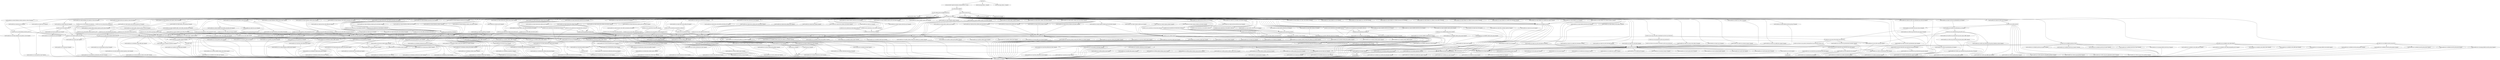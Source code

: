 digraph {
	compound = "true"
	newrank = "true"
	subgraph "root" {
		"[root] aws_db_instance.default (expand)" [label = "aws_db_instance.default", shape = "box"]
		"[root] aws_db_subnet_group.mysqldbsubnetgroup (expand)" [label = "aws_db_subnet_group.mysqldbsubnetgroup", shape = "box"]
		"[root] aws_security_group.rds_sg (expand)" [label = "aws_security_group.rds_sg", shape = "box"]
		"[root] module.vpc.aws_cloudwatch_log_group.flow_log (expand)" [label = "module.vpc.aws_cloudwatch_log_group.flow_log", shape = "box"]
		"[root] module.vpc.aws_customer_gateway.this (expand)" [label = "module.vpc.aws_customer_gateway.this", shape = "box"]
		"[root] module.vpc.aws_db_subnet_group.database (expand)" [label = "module.vpc.aws_db_subnet_group.database", shape = "box"]
		"[root] module.vpc.aws_default_network_acl.this (expand)" [label = "module.vpc.aws_default_network_acl.this", shape = "box"]
		"[root] module.vpc.aws_default_route_table.default (expand)" [label = "module.vpc.aws_default_route_table.default", shape = "box"]
		"[root] module.vpc.aws_default_security_group.this (expand)" [label = "module.vpc.aws_default_security_group.this", shape = "box"]
		"[root] module.vpc.aws_default_vpc.this (expand)" [label = "module.vpc.aws_default_vpc.this", shape = "box"]
		"[root] module.vpc.aws_egress_only_internet_gateway.this (expand)" [label = "module.vpc.aws_egress_only_internet_gateway.this", shape = "box"]
		"[root] module.vpc.aws_eip.nat (expand)" [label = "module.vpc.aws_eip.nat", shape = "box"]
		"[root] module.vpc.aws_elasticache_subnet_group.elasticache (expand)" [label = "module.vpc.aws_elasticache_subnet_group.elasticache", shape = "box"]
		"[root] module.vpc.aws_flow_log.this (expand)" [label = "module.vpc.aws_flow_log.this", shape = "box"]
		"[root] module.vpc.aws_iam_policy.vpc_flow_log_cloudwatch (expand)" [label = "module.vpc.aws_iam_policy.vpc_flow_log_cloudwatch", shape = "box"]
		"[root] module.vpc.aws_iam_role.vpc_flow_log_cloudwatch (expand)" [label = "module.vpc.aws_iam_role.vpc_flow_log_cloudwatch", shape = "box"]
		"[root] module.vpc.aws_iam_role_policy_attachment.vpc_flow_log_cloudwatch (expand)" [label = "module.vpc.aws_iam_role_policy_attachment.vpc_flow_log_cloudwatch", shape = "box"]
		"[root] module.vpc.aws_internet_gateway.this (expand)" [label = "module.vpc.aws_internet_gateway.this", shape = "box"]
		"[root] module.vpc.aws_nat_gateway.this (expand)" [label = "module.vpc.aws_nat_gateway.this", shape = "box"]
		"[root] module.vpc.aws_network_acl.database (expand)" [label = "module.vpc.aws_network_acl.database", shape = "box"]
		"[root] module.vpc.aws_network_acl.elasticache (expand)" [label = "module.vpc.aws_network_acl.elasticache", shape = "box"]
		"[root] module.vpc.aws_network_acl.intra (expand)" [label = "module.vpc.aws_network_acl.intra", shape = "box"]
		"[root] module.vpc.aws_network_acl.outpost (expand)" [label = "module.vpc.aws_network_acl.outpost", shape = "box"]
		"[root] module.vpc.aws_network_acl.private (expand)" [label = "module.vpc.aws_network_acl.private", shape = "box"]
		"[root] module.vpc.aws_network_acl.public (expand)" [label = "module.vpc.aws_network_acl.public", shape = "box"]
		"[root] module.vpc.aws_network_acl.redshift (expand)" [label = "module.vpc.aws_network_acl.redshift", shape = "box"]
		"[root] module.vpc.aws_network_acl_rule.database_inbound (expand)" [label = "module.vpc.aws_network_acl_rule.database_inbound", shape = "box"]
		"[root] module.vpc.aws_network_acl_rule.database_outbound (expand)" [label = "module.vpc.aws_network_acl_rule.database_outbound", shape = "box"]
		"[root] module.vpc.aws_network_acl_rule.elasticache_inbound (expand)" [label = "module.vpc.aws_network_acl_rule.elasticache_inbound", shape = "box"]
		"[root] module.vpc.aws_network_acl_rule.elasticache_outbound (expand)" [label = "module.vpc.aws_network_acl_rule.elasticache_outbound", shape = "box"]
		"[root] module.vpc.aws_network_acl_rule.intra_inbound (expand)" [label = "module.vpc.aws_network_acl_rule.intra_inbound", shape = "box"]
		"[root] module.vpc.aws_network_acl_rule.intra_outbound (expand)" [label = "module.vpc.aws_network_acl_rule.intra_outbound", shape = "box"]
		"[root] module.vpc.aws_network_acl_rule.outpost_inbound (expand)" [label = "module.vpc.aws_network_acl_rule.outpost_inbound", shape = "box"]
		"[root] module.vpc.aws_network_acl_rule.outpost_outbound (expand)" [label = "module.vpc.aws_network_acl_rule.outpost_outbound", shape = "box"]
		"[root] module.vpc.aws_network_acl_rule.private_inbound (expand)" [label = "module.vpc.aws_network_acl_rule.private_inbound", shape = "box"]
		"[root] module.vpc.aws_network_acl_rule.private_outbound (expand)" [label = "module.vpc.aws_network_acl_rule.private_outbound", shape = "box"]
		"[root] module.vpc.aws_network_acl_rule.public_inbound (expand)" [label = "module.vpc.aws_network_acl_rule.public_inbound", shape = "box"]
		"[root] module.vpc.aws_network_acl_rule.public_outbound (expand)" [label = "module.vpc.aws_network_acl_rule.public_outbound", shape = "box"]
		"[root] module.vpc.aws_network_acl_rule.redshift_inbound (expand)" [label = "module.vpc.aws_network_acl_rule.redshift_inbound", shape = "box"]
		"[root] module.vpc.aws_network_acl_rule.redshift_outbound (expand)" [label = "module.vpc.aws_network_acl_rule.redshift_outbound", shape = "box"]
		"[root] module.vpc.aws_redshift_subnet_group.redshift (expand)" [label = "module.vpc.aws_redshift_subnet_group.redshift", shape = "box"]
		"[root] module.vpc.aws_route.database_internet_gateway (expand)" [label = "module.vpc.aws_route.database_internet_gateway", shape = "box"]
		"[root] module.vpc.aws_route.database_ipv6_egress (expand)" [label = "module.vpc.aws_route.database_ipv6_egress", shape = "box"]
		"[root] module.vpc.aws_route.database_nat_gateway (expand)" [label = "module.vpc.aws_route.database_nat_gateway", shape = "box"]
		"[root] module.vpc.aws_route.private_ipv6_egress (expand)" [label = "module.vpc.aws_route.private_ipv6_egress", shape = "box"]
		"[root] module.vpc.aws_route.private_nat_gateway (expand)" [label = "module.vpc.aws_route.private_nat_gateway", shape = "box"]
		"[root] module.vpc.aws_route.public_internet_gateway (expand)" [label = "module.vpc.aws_route.public_internet_gateway", shape = "box"]
		"[root] module.vpc.aws_route.public_internet_gateway_ipv6 (expand)" [label = "module.vpc.aws_route.public_internet_gateway_ipv6", shape = "box"]
		"[root] module.vpc.aws_route_table.database (expand)" [label = "module.vpc.aws_route_table.database", shape = "box"]
		"[root] module.vpc.aws_route_table.elasticache (expand)" [label = "module.vpc.aws_route_table.elasticache", shape = "box"]
		"[root] module.vpc.aws_route_table.intra (expand)" [label = "module.vpc.aws_route_table.intra", shape = "box"]
		"[root] module.vpc.aws_route_table.private (expand)" [label = "module.vpc.aws_route_table.private", shape = "box"]
		"[root] module.vpc.aws_route_table.public (expand)" [label = "module.vpc.aws_route_table.public", shape = "box"]
		"[root] module.vpc.aws_route_table.redshift (expand)" [label = "module.vpc.aws_route_table.redshift", shape = "box"]
		"[root] module.vpc.aws_route_table_association.database (expand)" [label = "module.vpc.aws_route_table_association.database", shape = "box"]
		"[root] module.vpc.aws_route_table_association.elasticache (expand)" [label = "module.vpc.aws_route_table_association.elasticache", shape = "box"]
		"[root] module.vpc.aws_route_table_association.intra (expand)" [label = "module.vpc.aws_route_table_association.intra", shape = "box"]
		"[root] module.vpc.aws_route_table_association.outpost (expand)" [label = "module.vpc.aws_route_table_association.outpost", shape = "box"]
		"[root] module.vpc.aws_route_table_association.private (expand)" [label = "module.vpc.aws_route_table_association.private", shape = "box"]
		"[root] module.vpc.aws_route_table_association.public (expand)" [label = "module.vpc.aws_route_table_association.public", shape = "box"]
		"[root] module.vpc.aws_route_table_association.redshift (expand)" [label = "module.vpc.aws_route_table_association.redshift", shape = "box"]
		"[root] module.vpc.aws_route_table_association.redshift_public (expand)" [label = "module.vpc.aws_route_table_association.redshift_public", shape = "box"]
		"[root] module.vpc.aws_subnet.database (expand)" [label = "module.vpc.aws_subnet.database", shape = "box"]
		"[root] module.vpc.aws_subnet.elasticache (expand)" [label = "module.vpc.aws_subnet.elasticache", shape = "box"]
		"[root] module.vpc.aws_subnet.intra (expand)" [label = "module.vpc.aws_subnet.intra", shape = "box"]
		"[root] module.vpc.aws_subnet.outpost (expand)" [label = "module.vpc.aws_subnet.outpost", shape = "box"]
		"[root] module.vpc.aws_subnet.private (expand)" [label = "module.vpc.aws_subnet.private", shape = "box"]
		"[root] module.vpc.aws_subnet.public (expand)" [label = "module.vpc.aws_subnet.public", shape = "box"]
		"[root] module.vpc.aws_subnet.redshift (expand)" [label = "module.vpc.aws_subnet.redshift", shape = "box"]
		"[root] module.vpc.aws_vpc.this (expand)" [label = "module.vpc.aws_vpc.this", shape = "box"]
		"[root] module.vpc.aws_vpc_dhcp_options.this (expand)" [label = "module.vpc.aws_vpc_dhcp_options.this", shape = "box"]
		"[root] module.vpc.aws_vpc_dhcp_options_association.this (expand)" [label = "module.vpc.aws_vpc_dhcp_options_association.this", shape = "box"]
		"[root] module.vpc.aws_vpc_ipv4_cidr_block_association.this (expand)" [label = "module.vpc.aws_vpc_ipv4_cidr_block_association.this", shape = "box"]
		"[root] module.vpc.aws_vpn_gateway.this (expand)" [label = "module.vpc.aws_vpn_gateway.this", shape = "box"]
		"[root] module.vpc.aws_vpn_gateway_attachment.this (expand)" [label = "module.vpc.aws_vpn_gateway_attachment.this", shape = "box"]
		"[root] module.vpc.aws_vpn_gateway_route_propagation.intra (expand)" [label = "module.vpc.aws_vpn_gateway_route_propagation.intra", shape = "box"]
		"[root] module.vpc.aws_vpn_gateway_route_propagation.private (expand)" [label = "module.vpc.aws_vpn_gateway_route_propagation.private", shape = "box"]
		"[root] module.vpc.aws_vpn_gateway_route_propagation.public (expand)" [label = "module.vpc.aws_vpn_gateway_route_propagation.public", shape = "box"]
		"[root] module.vpc.data.aws_iam_policy_document.flow_log_cloudwatch_assume_role (expand)" [label = "module.vpc.data.aws_iam_policy_document.flow_log_cloudwatch_assume_role", shape = "box"]
		"[root] module.vpc.data.aws_iam_policy_document.vpc_flow_log_cloudwatch (expand)" [label = "module.vpc.data.aws_iam_policy_document.vpc_flow_log_cloudwatch", shape = "box"]
		"[root] provider[\"registry.terraform.io/hashicorp/aws\"]" [label = "provider[\"registry.terraform.io/hashicorp/aws\"]", shape = "diamond"]
		"[root] var.private-cidrs" [label = "var.private-cidrs", shape = "note"]
		"[root] var.public-cidrs" [label = "var.public-cidrs", shape = "note"]
		"[root] var.region" [label = "var.region", shape = "note"]
		"[root] var.vpc-cidr" [label = "var.vpc-cidr", shape = "note"]
		"[root] var.vpc-name" [label = "var.vpc-name", shape = "note"]
		"[root] aws_db_instance.default (expand)" -> "[root] aws_db_subnet_group.mysqldbsubnetgroup (expand)"
		"[root] aws_db_instance.default (expand)" -> "[root] aws_security_group.rds_sg (expand)"
		"[root] aws_db_subnet_group.mysqldbsubnetgroup (expand)" -> "[root] local.db_subnet_1 (expand)"
		"[root] aws_db_subnet_group.mysqldbsubnetgroup (expand)" -> "[root] local.db_subnet_2 (expand)"
		"[root] aws_db_subnet_group.mysqldbsubnetgroup (expand)" -> "[root] module.vpc (close)"
		"[root] aws_security_group.rds_sg (expand)" -> "[root] local.anywhere (expand)"
		"[root] aws_security_group.rds_sg (expand)" -> "[root] local.mysql_port (expand)"
		"[root] aws_security_group.rds_sg (expand)" -> "[root] local.tcp (expand)"
		"[root] aws_security_group.rds_sg (expand)" -> "[root] module.vpc (close)"
		"[root] local.az_a (expand)" -> "[root] var.region"
		"[root] local.az_b (expand)" -> "[root] var.region"
		"[root] module.vpc (close)" -> "[root] module.vpc.aws_default_network_acl.this (expand)"
		"[root] module.vpc (close)" -> "[root] module.vpc.aws_default_route_table.default (expand)"
		"[root] module.vpc (close)" -> "[root] module.vpc.aws_default_security_group.this (expand)"
		"[root] module.vpc (close)" -> "[root] module.vpc.aws_iam_role_policy_attachment.vpc_flow_log_cloudwatch (expand)"
		"[root] module.vpc (close)" -> "[root] module.vpc.aws_network_acl_rule.database_inbound (expand)"
		"[root] module.vpc (close)" -> "[root] module.vpc.aws_network_acl_rule.database_outbound (expand)"
		"[root] module.vpc (close)" -> "[root] module.vpc.aws_network_acl_rule.elasticache_inbound (expand)"
		"[root] module.vpc (close)" -> "[root] module.vpc.aws_network_acl_rule.elasticache_outbound (expand)"
		"[root] module.vpc (close)" -> "[root] module.vpc.aws_network_acl_rule.intra_inbound (expand)"
		"[root] module.vpc (close)" -> "[root] module.vpc.aws_network_acl_rule.intra_outbound (expand)"
		"[root] module.vpc (close)" -> "[root] module.vpc.aws_network_acl_rule.outpost_inbound (expand)"
		"[root] module.vpc (close)" -> "[root] module.vpc.aws_network_acl_rule.outpost_outbound (expand)"
		"[root] module.vpc (close)" -> "[root] module.vpc.aws_network_acl_rule.private_inbound (expand)"
		"[root] module.vpc (close)" -> "[root] module.vpc.aws_network_acl_rule.private_outbound (expand)"
		"[root] module.vpc (close)" -> "[root] module.vpc.aws_network_acl_rule.public_inbound (expand)"
		"[root] module.vpc (close)" -> "[root] module.vpc.aws_network_acl_rule.public_outbound (expand)"
		"[root] module.vpc (close)" -> "[root] module.vpc.aws_network_acl_rule.redshift_inbound (expand)"
		"[root] module.vpc (close)" -> "[root] module.vpc.aws_network_acl_rule.redshift_outbound (expand)"
		"[root] module.vpc (close)" -> "[root] module.vpc.aws_route_table_association.outpost (expand)"
		"[root] module.vpc (close)" -> "[root] module.vpc.aws_vpc_dhcp_options_association.this (expand)"
		"[root] module.vpc (close)" -> "[root] module.vpc.aws_vpn_gateway_route_propagation.intra (expand)"
		"[root] module.vpc (close)" -> "[root] module.vpc.aws_vpn_gateway_route_propagation.private (expand)"
		"[root] module.vpc (close)" -> "[root] module.vpc.aws_vpn_gateway_route_propagation.public (expand)"
		"[root] module.vpc (close)" -> "[root] module.vpc.output.azs (expand)"
		"[root] module.vpc (close)" -> "[root] module.vpc.output.cgw_arns (expand)"
		"[root] module.vpc (close)" -> "[root] module.vpc.output.cgw_ids (expand)"
		"[root] module.vpc (close)" -> "[root] module.vpc.output.database_internet_gateway_route_id (expand)"
		"[root] module.vpc (close)" -> "[root] module.vpc.output.database_ipv6_egress_route_id (expand)"
		"[root] module.vpc (close)" -> "[root] module.vpc.output.database_nat_gateway_route_ids (expand)"
		"[root] module.vpc (close)" -> "[root] module.vpc.output.database_network_acl_arn (expand)"
		"[root] module.vpc (close)" -> "[root] module.vpc.output.database_network_acl_id (expand)"
		"[root] module.vpc (close)" -> "[root] module.vpc.output.database_route_table_association_ids (expand)"
		"[root] module.vpc (close)" -> "[root] module.vpc.output.database_route_table_ids (expand)"
		"[root] module.vpc (close)" -> "[root] module.vpc.output.database_subnet_arns (expand)"
		"[root] module.vpc (close)" -> "[root] module.vpc.output.database_subnet_group (expand)"
		"[root] module.vpc (close)" -> "[root] module.vpc.output.database_subnet_group_name (expand)"
		"[root] module.vpc (close)" -> "[root] module.vpc.output.database_subnets (expand)"
		"[root] module.vpc (close)" -> "[root] module.vpc.output.database_subnets_cidr_blocks (expand)"
		"[root] module.vpc (close)" -> "[root] module.vpc.output.database_subnets_ipv6_cidr_blocks (expand)"
		"[root] module.vpc (close)" -> "[root] module.vpc.output.default_network_acl_id (expand)"
		"[root] module.vpc (close)" -> "[root] module.vpc.output.default_route_table_id (expand)"
		"[root] module.vpc (close)" -> "[root] module.vpc.output.default_security_group_id (expand)"
		"[root] module.vpc (close)" -> "[root] module.vpc.output.default_vpc_arn (expand)"
		"[root] module.vpc (close)" -> "[root] module.vpc.output.default_vpc_cidr_block (expand)"
		"[root] module.vpc (close)" -> "[root] module.vpc.output.default_vpc_default_network_acl_id (expand)"
		"[root] module.vpc (close)" -> "[root] module.vpc.output.default_vpc_default_route_table_id (expand)"
		"[root] module.vpc (close)" -> "[root] module.vpc.output.default_vpc_default_security_group_id (expand)"
		"[root] module.vpc (close)" -> "[root] module.vpc.output.default_vpc_enable_dns_hostnames (expand)"
		"[root] module.vpc (close)" -> "[root] module.vpc.output.default_vpc_enable_dns_support (expand)"
		"[root] module.vpc (close)" -> "[root] module.vpc.output.default_vpc_id (expand)"
		"[root] module.vpc (close)" -> "[root] module.vpc.output.default_vpc_instance_tenancy (expand)"
		"[root] module.vpc (close)" -> "[root] module.vpc.output.default_vpc_main_route_table_id (expand)"
		"[root] module.vpc (close)" -> "[root] module.vpc.output.dhcp_options_id (expand)"
		"[root] module.vpc (close)" -> "[root] module.vpc.output.egress_only_internet_gateway_id (expand)"
		"[root] module.vpc (close)" -> "[root] module.vpc.output.elasticache_network_acl_arn (expand)"
		"[root] module.vpc (close)" -> "[root] module.vpc.output.elasticache_network_acl_id (expand)"
		"[root] module.vpc (close)" -> "[root] module.vpc.output.elasticache_route_table_association_ids (expand)"
		"[root] module.vpc (close)" -> "[root] module.vpc.output.elasticache_route_table_ids (expand)"
		"[root] module.vpc (close)" -> "[root] module.vpc.output.elasticache_subnet_arns (expand)"
		"[root] module.vpc (close)" -> "[root] module.vpc.output.elasticache_subnet_group (expand)"
		"[root] module.vpc (close)" -> "[root] module.vpc.output.elasticache_subnet_group_name (expand)"
		"[root] module.vpc (close)" -> "[root] module.vpc.output.elasticache_subnets (expand)"
		"[root] module.vpc (close)" -> "[root] module.vpc.output.elasticache_subnets_cidr_blocks (expand)"
		"[root] module.vpc (close)" -> "[root] module.vpc.output.elasticache_subnets_ipv6_cidr_blocks (expand)"
		"[root] module.vpc (close)" -> "[root] module.vpc.output.igw_arn (expand)"
		"[root] module.vpc (close)" -> "[root] module.vpc.output.igw_id (expand)"
		"[root] module.vpc (close)" -> "[root] module.vpc.output.intra_network_acl_arn (expand)"
		"[root] module.vpc (close)" -> "[root] module.vpc.output.intra_network_acl_id (expand)"
		"[root] module.vpc (close)" -> "[root] module.vpc.output.intra_route_table_association_ids (expand)"
		"[root] module.vpc (close)" -> "[root] module.vpc.output.intra_route_table_ids (expand)"
		"[root] module.vpc (close)" -> "[root] module.vpc.output.intra_subnet_arns (expand)"
		"[root] module.vpc (close)" -> "[root] module.vpc.output.intra_subnets (expand)"
		"[root] module.vpc (close)" -> "[root] module.vpc.output.intra_subnets_cidr_blocks (expand)"
		"[root] module.vpc (close)" -> "[root] module.vpc.output.intra_subnets_ipv6_cidr_blocks (expand)"
		"[root] module.vpc (close)" -> "[root] module.vpc.output.name (expand)"
		"[root] module.vpc (close)" -> "[root] module.vpc.output.nat_ids (expand)"
		"[root] module.vpc (close)" -> "[root] module.vpc.output.nat_public_ips (expand)"
		"[root] module.vpc (close)" -> "[root] module.vpc.output.natgw_ids (expand)"
		"[root] module.vpc (close)" -> "[root] module.vpc.output.outpost_network_acl_arn (expand)"
		"[root] module.vpc (close)" -> "[root] module.vpc.output.outpost_network_acl_id (expand)"
		"[root] module.vpc (close)" -> "[root] module.vpc.output.outpost_subnet_arns (expand)"
		"[root] module.vpc (close)" -> "[root] module.vpc.output.outpost_subnets (expand)"
		"[root] module.vpc (close)" -> "[root] module.vpc.output.outpost_subnets_cidr_blocks (expand)"
		"[root] module.vpc (close)" -> "[root] module.vpc.output.outpost_subnets_ipv6_cidr_blocks (expand)"
		"[root] module.vpc (close)" -> "[root] module.vpc.output.private_ipv6_egress_route_ids (expand)"
		"[root] module.vpc (close)" -> "[root] module.vpc.output.private_nat_gateway_route_ids (expand)"
		"[root] module.vpc (close)" -> "[root] module.vpc.output.private_network_acl_arn (expand)"
		"[root] module.vpc (close)" -> "[root] module.vpc.output.private_network_acl_id (expand)"
		"[root] module.vpc (close)" -> "[root] module.vpc.output.private_route_table_association_ids (expand)"
		"[root] module.vpc (close)" -> "[root] module.vpc.output.private_route_table_ids (expand)"
		"[root] module.vpc (close)" -> "[root] module.vpc.output.private_subnet_arns (expand)"
		"[root] module.vpc (close)" -> "[root] module.vpc.output.private_subnets (expand)"
		"[root] module.vpc (close)" -> "[root] module.vpc.output.private_subnets_cidr_blocks (expand)"
		"[root] module.vpc (close)" -> "[root] module.vpc.output.private_subnets_ipv6_cidr_blocks (expand)"
		"[root] module.vpc (close)" -> "[root] module.vpc.output.public_internet_gateway_ipv6_route_id (expand)"
		"[root] module.vpc (close)" -> "[root] module.vpc.output.public_internet_gateway_route_id (expand)"
		"[root] module.vpc (close)" -> "[root] module.vpc.output.public_network_acl_arn (expand)"
		"[root] module.vpc (close)" -> "[root] module.vpc.output.public_network_acl_id (expand)"
		"[root] module.vpc (close)" -> "[root] module.vpc.output.public_route_table_association_ids (expand)"
		"[root] module.vpc (close)" -> "[root] module.vpc.output.public_route_table_ids (expand)"
		"[root] module.vpc (close)" -> "[root] module.vpc.output.public_subnet_arns (expand)"
		"[root] module.vpc (close)" -> "[root] module.vpc.output.public_subnets (expand)"
		"[root] module.vpc (close)" -> "[root] module.vpc.output.public_subnets_cidr_blocks (expand)"
		"[root] module.vpc (close)" -> "[root] module.vpc.output.public_subnets_ipv6_cidr_blocks (expand)"
		"[root] module.vpc (close)" -> "[root] module.vpc.output.redshift_network_acl_arn (expand)"
		"[root] module.vpc (close)" -> "[root] module.vpc.output.redshift_network_acl_id (expand)"
		"[root] module.vpc (close)" -> "[root] module.vpc.output.redshift_public_route_table_association_ids (expand)"
		"[root] module.vpc (close)" -> "[root] module.vpc.output.redshift_route_table_association_ids (expand)"
		"[root] module.vpc (close)" -> "[root] module.vpc.output.redshift_route_table_ids (expand)"
		"[root] module.vpc (close)" -> "[root] module.vpc.output.redshift_subnet_arns (expand)"
		"[root] module.vpc (close)" -> "[root] module.vpc.output.redshift_subnet_group (expand)"
		"[root] module.vpc (close)" -> "[root] module.vpc.output.redshift_subnets (expand)"
		"[root] module.vpc (close)" -> "[root] module.vpc.output.redshift_subnets_cidr_blocks (expand)"
		"[root] module.vpc (close)" -> "[root] module.vpc.output.redshift_subnets_ipv6_cidr_blocks (expand)"
		"[root] module.vpc (close)" -> "[root] module.vpc.output.this_customer_gateway (expand)"
		"[root] module.vpc (close)" -> "[root] module.vpc.output.vgw_arn (expand)"
		"[root] module.vpc (close)" -> "[root] module.vpc.output.vgw_id (expand)"
		"[root] module.vpc (close)" -> "[root] module.vpc.output.vpc_arn (expand)"
		"[root] module.vpc (close)" -> "[root] module.vpc.output.vpc_cidr_block (expand)"
		"[root] module.vpc (close)" -> "[root] module.vpc.output.vpc_enable_dns_hostnames (expand)"
		"[root] module.vpc (close)" -> "[root] module.vpc.output.vpc_enable_dns_support (expand)"
		"[root] module.vpc (close)" -> "[root] module.vpc.output.vpc_flow_log_cloudwatch_iam_role_arn (expand)"
		"[root] module.vpc (close)" -> "[root] module.vpc.output.vpc_flow_log_destination_arn (expand)"
		"[root] module.vpc (close)" -> "[root] module.vpc.output.vpc_flow_log_destination_type (expand)"
		"[root] module.vpc (close)" -> "[root] module.vpc.output.vpc_flow_log_id (expand)"
		"[root] module.vpc (close)" -> "[root] module.vpc.output.vpc_id (expand)"
		"[root] module.vpc (close)" -> "[root] module.vpc.output.vpc_instance_tenancy (expand)"
		"[root] module.vpc (close)" -> "[root] module.vpc.output.vpc_ipv6_association_id (expand)"
		"[root] module.vpc (close)" -> "[root] module.vpc.output.vpc_ipv6_cidr_block (expand)"
		"[root] module.vpc (close)" -> "[root] module.vpc.output.vpc_main_route_table_id (expand)"
		"[root] module.vpc (close)" -> "[root] module.vpc.output.vpc_owner_id (expand)"
		"[root] module.vpc (close)" -> "[root] module.vpc.output.vpc_secondary_cidr_blocks (expand)"
		"[root] module.vpc (close)" -> "[root] module.vpc.var.default_vpc_enable_classiclink (expand)"
		"[root] module.vpc (close)" -> "[root] module.vpc.var.enable_classiclink (expand)"
		"[root] module.vpc (close)" -> "[root] module.vpc.var.enable_classiclink_dns_support (expand)"
		"[root] module.vpc.aws_cloudwatch_log_group.flow_log (expand)" -> "[root] module.vpc.local.create_flow_log_cloudwatch_log_group (expand)"
		"[root] module.vpc.aws_cloudwatch_log_group.flow_log (expand)" -> "[root] module.vpc.local.flow_log_cloudwatch_log_group_name_suffix (expand)"
		"[root] module.vpc.aws_cloudwatch_log_group.flow_log (expand)" -> "[root] module.vpc.var.flow_log_cloudwatch_log_group_kms_key_id (expand)"
		"[root] module.vpc.aws_cloudwatch_log_group.flow_log (expand)" -> "[root] module.vpc.var.flow_log_cloudwatch_log_group_name_prefix (expand)"
		"[root] module.vpc.aws_cloudwatch_log_group.flow_log (expand)" -> "[root] module.vpc.var.flow_log_cloudwatch_log_group_retention_in_days (expand)"
		"[root] module.vpc.aws_cloudwatch_log_group.flow_log (expand)" -> "[root] module.vpc.var.vpc_flow_log_tags (expand)"
		"[root] module.vpc.aws_customer_gateway.this (expand)" -> "[root] module.vpc.var.customer_gateway_tags (expand)"
		"[root] module.vpc.aws_customer_gateway.this (expand)" -> "[root] module.vpc.var.customer_gateways (expand)"
		"[root] module.vpc.aws_customer_gateway.this (expand)" -> "[root] module.vpc.var.name (expand)"
		"[root] module.vpc.aws_customer_gateway.this (expand)" -> "[root] module.vpc.var.tags (expand)"
		"[root] module.vpc.aws_customer_gateway.this (expand)" -> "[root] provider[\"registry.terraform.io/hashicorp/aws\"]"
		"[root] module.vpc.aws_db_subnet_group.database (expand)" -> "[root] module.vpc.aws_subnet.database (expand)"
		"[root] module.vpc.aws_db_subnet_group.database (expand)" -> "[root] module.vpc.var.create_database_subnet_group (expand)"
		"[root] module.vpc.aws_db_subnet_group.database (expand)" -> "[root] module.vpc.var.database_subnet_group_name (expand)"
		"[root] module.vpc.aws_db_subnet_group.database (expand)" -> "[root] module.vpc.var.database_subnet_group_tags (expand)"
		"[root] module.vpc.aws_default_network_acl.this (expand)" -> "[root] module.vpc.aws_vpc.this (expand)"
		"[root] module.vpc.aws_default_network_acl.this (expand)" -> "[root] module.vpc.var.default_network_acl_egress (expand)"
		"[root] module.vpc.aws_default_network_acl.this (expand)" -> "[root] module.vpc.var.default_network_acl_ingress (expand)"
		"[root] module.vpc.aws_default_network_acl.this (expand)" -> "[root] module.vpc.var.default_network_acl_name (expand)"
		"[root] module.vpc.aws_default_network_acl.this (expand)" -> "[root] module.vpc.var.default_network_acl_tags (expand)"
		"[root] module.vpc.aws_default_network_acl.this (expand)" -> "[root] module.vpc.var.manage_default_network_acl (expand)"
		"[root] module.vpc.aws_default_route_table.default (expand)" -> "[root] module.vpc.aws_vpc.this (expand)"
		"[root] module.vpc.aws_default_route_table.default (expand)" -> "[root] module.vpc.var.default_route_table_name (expand)"
		"[root] module.vpc.aws_default_route_table.default (expand)" -> "[root] module.vpc.var.default_route_table_propagating_vgws (expand)"
		"[root] module.vpc.aws_default_route_table.default (expand)" -> "[root] module.vpc.var.default_route_table_routes (expand)"
		"[root] module.vpc.aws_default_route_table.default (expand)" -> "[root] module.vpc.var.default_route_table_tags (expand)"
		"[root] module.vpc.aws_default_route_table.default (expand)" -> "[root] module.vpc.var.manage_default_route_table (expand)"
		"[root] module.vpc.aws_default_security_group.this (expand)" -> "[root] module.vpc.aws_vpc.this (expand)"
		"[root] module.vpc.aws_default_security_group.this (expand)" -> "[root] module.vpc.var.default_security_group_egress (expand)"
		"[root] module.vpc.aws_default_security_group.this (expand)" -> "[root] module.vpc.var.default_security_group_ingress (expand)"
		"[root] module.vpc.aws_default_security_group.this (expand)" -> "[root] module.vpc.var.default_security_group_name (expand)"
		"[root] module.vpc.aws_default_security_group.this (expand)" -> "[root] module.vpc.var.default_security_group_tags (expand)"
		"[root] module.vpc.aws_default_security_group.this (expand)" -> "[root] module.vpc.var.manage_default_security_group (expand)"
		"[root] module.vpc.aws_default_vpc.this (expand)" -> "[root] module.vpc.var.default_vpc_enable_dns_hostnames (expand)"
		"[root] module.vpc.aws_default_vpc.this (expand)" -> "[root] module.vpc.var.default_vpc_enable_dns_support (expand)"
		"[root] module.vpc.aws_default_vpc.this (expand)" -> "[root] module.vpc.var.default_vpc_name (expand)"
		"[root] module.vpc.aws_default_vpc.this (expand)" -> "[root] module.vpc.var.default_vpc_tags (expand)"
		"[root] module.vpc.aws_default_vpc.this (expand)" -> "[root] module.vpc.var.manage_default_vpc (expand)"
		"[root] module.vpc.aws_default_vpc.this (expand)" -> "[root] module.vpc.var.tags (expand)"
		"[root] module.vpc.aws_default_vpc.this (expand)" -> "[root] provider[\"registry.terraform.io/hashicorp/aws\"]"
		"[root] module.vpc.aws_egress_only_internet_gateway.this (expand)" -> "[root] module.vpc.local.max_subnet_length (expand)"
		"[root] module.vpc.aws_egress_only_internet_gateway.this (expand)" -> "[root] module.vpc.local.vpc_id (expand)"
		"[root] module.vpc.aws_egress_only_internet_gateway.this (expand)" -> "[root] module.vpc.var.create_egress_only_igw (expand)"
		"[root] module.vpc.aws_egress_only_internet_gateway.this (expand)" -> "[root] module.vpc.var.igw_tags (expand)"
		"[root] module.vpc.aws_eip.nat (expand)" -> "[root] module.vpc.local.create_vpc (expand)"
		"[root] module.vpc.aws_eip.nat (expand)" -> "[root] module.vpc.local.nat_gateway_count (expand)"
		"[root] module.vpc.aws_eip.nat (expand)" -> "[root] module.vpc.var.enable_nat_gateway (expand)"
		"[root] module.vpc.aws_eip.nat (expand)" -> "[root] module.vpc.var.name (expand)"
		"[root] module.vpc.aws_eip.nat (expand)" -> "[root] module.vpc.var.nat_eip_tags (expand)"
		"[root] module.vpc.aws_eip.nat (expand)" -> "[root] module.vpc.var.reuse_nat_ips (expand)"
		"[root] module.vpc.aws_eip.nat (expand)" -> "[root] module.vpc.var.tags (expand)"
		"[root] module.vpc.aws_eip.nat (expand)" -> "[root] provider[\"registry.terraform.io/hashicorp/aws\"]"
		"[root] module.vpc.aws_elasticache_subnet_group.elasticache (expand)" -> "[root] module.vpc.aws_subnet.elasticache (expand)"
		"[root] module.vpc.aws_elasticache_subnet_group.elasticache (expand)" -> "[root] module.vpc.var.create_elasticache_subnet_group (expand)"
		"[root] module.vpc.aws_elasticache_subnet_group.elasticache (expand)" -> "[root] module.vpc.var.elasticache_subnet_group_name (expand)"
		"[root] module.vpc.aws_elasticache_subnet_group.elasticache (expand)" -> "[root] module.vpc.var.elasticache_subnet_group_tags (expand)"
		"[root] module.vpc.aws_flow_log.this (expand)" -> "[root] module.vpc.local.flow_log_destination_arn (expand)"
		"[root] module.vpc.aws_flow_log.this (expand)" -> "[root] module.vpc.local.flow_log_iam_role_arn (expand)"
		"[root] module.vpc.aws_flow_log.this (expand)" -> "[root] module.vpc.var.flow_log_file_format (expand)"
		"[root] module.vpc.aws_flow_log.this (expand)" -> "[root] module.vpc.var.flow_log_hive_compatible_partitions (expand)"
		"[root] module.vpc.aws_flow_log.this (expand)" -> "[root] module.vpc.var.flow_log_log_format (expand)"
		"[root] module.vpc.aws_flow_log.this (expand)" -> "[root] module.vpc.var.flow_log_max_aggregation_interval (expand)"
		"[root] module.vpc.aws_flow_log.this (expand)" -> "[root] module.vpc.var.flow_log_per_hour_partition (expand)"
		"[root] module.vpc.aws_flow_log.this (expand)" -> "[root] module.vpc.var.flow_log_traffic_type (expand)"
		"[root] module.vpc.aws_iam_policy.vpc_flow_log_cloudwatch (expand)" -> "[root] module.vpc.data.aws_iam_policy_document.vpc_flow_log_cloudwatch (expand)"
		"[root] module.vpc.aws_iam_policy.vpc_flow_log_cloudwatch (expand)" -> "[root] module.vpc.var.tags (expand)"
		"[root] module.vpc.aws_iam_policy.vpc_flow_log_cloudwatch (expand)" -> "[root] module.vpc.var.vpc_flow_log_tags (expand)"
		"[root] module.vpc.aws_iam_role.vpc_flow_log_cloudwatch (expand)" -> "[root] module.vpc.data.aws_iam_policy_document.flow_log_cloudwatch_assume_role (expand)"
		"[root] module.vpc.aws_iam_role.vpc_flow_log_cloudwatch (expand)" -> "[root] module.vpc.var.tags (expand)"
		"[root] module.vpc.aws_iam_role.vpc_flow_log_cloudwatch (expand)" -> "[root] module.vpc.var.vpc_flow_log_permissions_boundary (expand)"
		"[root] module.vpc.aws_iam_role.vpc_flow_log_cloudwatch (expand)" -> "[root] module.vpc.var.vpc_flow_log_tags (expand)"
		"[root] module.vpc.aws_iam_role_policy_attachment.vpc_flow_log_cloudwatch (expand)" -> "[root] module.vpc.aws_iam_policy.vpc_flow_log_cloudwatch (expand)"
		"[root] module.vpc.aws_iam_role_policy_attachment.vpc_flow_log_cloudwatch (expand)" -> "[root] module.vpc.aws_iam_role.vpc_flow_log_cloudwatch (expand)"
		"[root] module.vpc.aws_internet_gateway.this (expand)" -> "[root] module.vpc.local.vpc_id (expand)"
		"[root] module.vpc.aws_internet_gateway.this (expand)" -> "[root] module.vpc.var.create_igw (expand)"
		"[root] module.vpc.aws_internet_gateway.this (expand)" -> "[root] module.vpc.var.igw_tags (expand)"
		"[root] module.vpc.aws_internet_gateway.this (expand)" -> "[root] module.vpc.var.public_subnets (expand)"
		"[root] module.vpc.aws_nat_gateway.this (expand)" -> "[root] module.vpc.aws_internet_gateway.this (expand)"
		"[root] module.vpc.aws_nat_gateway.this (expand)" -> "[root] module.vpc.aws_subnet.public (expand)"
		"[root] module.vpc.aws_nat_gateway.this (expand)" -> "[root] module.vpc.local.nat_gateway_ips (expand)"
		"[root] module.vpc.aws_nat_gateway.this (expand)" -> "[root] module.vpc.var.nat_gateway_tags (expand)"
		"[root] module.vpc.aws_network_acl.database (expand)" -> "[root] module.vpc.aws_subnet.database (expand)"
		"[root] module.vpc.aws_network_acl.database (expand)" -> "[root] module.vpc.var.database_acl_tags (expand)"
		"[root] module.vpc.aws_network_acl.database (expand)" -> "[root] module.vpc.var.database_dedicated_network_acl (expand)"
		"[root] module.vpc.aws_network_acl.elasticache (expand)" -> "[root] module.vpc.aws_subnet.elasticache (expand)"
		"[root] module.vpc.aws_network_acl.elasticache (expand)" -> "[root] module.vpc.var.elasticache_acl_tags (expand)"
		"[root] module.vpc.aws_network_acl.elasticache (expand)" -> "[root] module.vpc.var.elasticache_dedicated_network_acl (expand)"
		"[root] module.vpc.aws_network_acl.intra (expand)" -> "[root] module.vpc.aws_subnet.intra (expand)"
		"[root] module.vpc.aws_network_acl.intra (expand)" -> "[root] module.vpc.var.intra_acl_tags (expand)"
		"[root] module.vpc.aws_network_acl.intra (expand)" -> "[root] module.vpc.var.intra_dedicated_network_acl (expand)"
		"[root] module.vpc.aws_network_acl.outpost (expand)" -> "[root] module.vpc.aws_subnet.outpost (expand)"
		"[root] module.vpc.aws_network_acl.outpost (expand)" -> "[root] module.vpc.var.outpost_acl_tags (expand)"
		"[root] module.vpc.aws_network_acl.outpost (expand)" -> "[root] module.vpc.var.outpost_dedicated_network_acl (expand)"
		"[root] module.vpc.aws_network_acl.private (expand)" -> "[root] module.vpc.aws_subnet.private (expand)"
		"[root] module.vpc.aws_network_acl.private (expand)" -> "[root] module.vpc.var.private_acl_tags (expand)"
		"[root] module.vpc.aws_network_acl.private (expand)" -> "[root] module.vpc.var.private_dedicated_network_acl (expand)"
		"[root] module.vpc.aws_network_acl.public (expand)" -> "[root] module.vpc.aws_subnet.public (expand)"
		"[root] module.vpc.aws_network_acl.public (expand)" -> "[root] module.vpc.var.public_acl_tags (expand)"
		"[root] module.vpc.aws_network_acl.public (expand)" -> "[root] module.vpc.var.public_dedicated_network_acl (expand)"
		"[root] module.vpc.aws_network_acl.redshift (expand)" -> "[root] module.vpc.aws_subnet.redshift (expand)"
		"[root] module.vpc.aws_network_acl.redshift (expand)" -> "[root] module.vpc.var.redshift_acl_tags (expand)"
		"[root] module.vpc.aws_network_acl.redshift (expand)" -> "[root] module.vpc.var.redshift_dedicated_network_acl (expand)"
		"[root] module.vpc.aws_network_acl_rule.database_inbound (expand)" -> "[root] module.vpc.aws_network_acl.database (expand)"
		"[root] module.vpc.aws_network_acl_rule.database_inbound (expand)" -> "[root] module.vpc.var.database_inbound_acl_rules (expand)"
		"[root] module.vpc.aws_network_acl_rule.database_outbound (expand)" -> "[root] module.vpc.aws_network_acl.database (expand)"
		"[root] module.vpc.aws_network_acl_rule.database_outbound (expand)" -> "[root] module.vpc.var.database_outbound_acl_rules (expand)"
		"[root] module.vpc.aws_network_acl_rule.elasticache_inbound (expand)" -> "[root] module.vpc.aws_network_acl.elasticache (expand)"
		"[root] module.vpc.aws_network_acl_rule.elasticache_inbound (expand)" -> "[root] module.vpc.var.elasticache_inbound_acl_rules (expand)"
		"[root] module.vpc.aws_network_acl_rule.elasticache_outbound (expand)" -> "[root] module.vpc.aws_network_acl.elasticache (expand)"
		"[root] module.vpc.aws_network_acl_rule.elasticache_outbound (expand)" -> "[root] module.vpc.var.elasticache_outbound_acl_rules (expand)"
		"[root] module.vpc.aws_network_acl_rule.intra_inbound (expand)" -> "[root] module.vpc.aws_network_acl.intra (expand)"
		"[root] module.vpc.aws_network_acl_rule.intra_inbound (expand)" -> "[root] module.vpc.var.intra_inbound_acl_rules (expand)"
		"[root] module.vpc.aws_network_acl_rule.intra_outbound (expand)" -> "[root] module.vpc.aws_network_acl.intra (expand)"
		"[root] module.vpc.aws_network_acl_rule.intra_outbound (expand)" -> "[root] module.vpc.var.intra_outbound_acl_rules (expand)"
		"[root] module.vpc.aws_network_acl_rule.outpost_inbound (expand)" -> "[root] module.vpc.aws_network_acl.outpost (expand)"
		"[root] module.vpc.aws_network_acl_rule.outpost_inbound (expand)" -> "[root] module.vpc.var.outpost_inbound_acl_rules (expand)"
		"[root] module.vpc.aws_network_acl_rule.outpost_outbound (expand)" -> "[root] module.vpc.aws_network_acl.outpost (expand)"
		"[root] module.vpc.aws_network_acl_rule.outpost_outbound (expand)" -> "[root] module.vpc.var.outpost_outbound_acl_rules (expand)"
		"[root] module.vpc.aws_network_acl_rule.private_inbound (expand)" -> "[root] module.vpc.aws_network_acl.private (expand)"
		"[root] module.vpc.aws_network_acl_rule.private_inbound (expand)" -> "[root] module.vpc.var.private_inbound_acl_rules (expand)"
		"[root] module.vpc.aws_network_acl_rule.private_outbound (expand)" -> "[root] module.vpc.aws_network_acl.private (expand)"
		"[root] module.vpc.aws_network_acl_rule.private_outbound (expand)" -> "[root] module.vpc.var.private_outbound_acl_rules (expand)"
		"[root] module.vpc.aws_network_acl_rule.public_inbound (expand)" -> "[root] module.vpc.aws_network_acl.public (expand)"
		"[root] module.vpc.aws_network_acl_rule.public_inbound (expand)" -> "[root] module.vpc.var.public_inbound_acl_rules (expand)"
		"[root] module.vpc.aws_network_acl_rule.public_outbound (expand)" -> "[root] module.vpc.aws_network_acl.public (expand)"
		"[root] module.vpc.aws_network_acl_rule.public_outbound (expand)" -> "[root] module.vpc.var.public_outbound_acl_rules (expand)"
		"[root] module.vpc.aws_network_acl_rule.redshift_inbound (expand)" -> "[root] module.vpc.aws_network_acl.redshift (expand)"
		"[root] module.vpc.aws_network_acl_rule.redshift_inbound (expand)" -> "[root] module.vpc.var.redshift_inbound_acl_rules (expand)"
		"[root] module.vpc.aws_network_acl_rule.redshift_outbound (expand)" -> "[root] module.vpc.aws_network_acl.redshift (expand)"
		"[root] module.vpc.aws_network_acl_rule.redshift_outbound (expand)" -> "[root] module.vpc.var.redshift_outbound_acl_rules (expand)"
		"[root] module.vpc.aws_redshift_subnet_group.redshift (expand)" -> "[root] module.vpc.aws_subnet.redshift (expand)"
		"[root] module.vpc.aws_redshift_subnet_group.redshift (expand)" -> "[root] module.vpc.var.create_redshift_subnet_group (expand)"
		"[root] module.vpc.aws_redshift_subnet_group.redshift (expand)" -> "[root] module.vpc.var.redshift_subnet_group_name (expand)"
		"[root] module.vpc.aws_redshift_subnet_group.redshift (expand)" -> "[root] module.vpc.var.redshift_subnet_group_tags (expand)"
		"[root] module.vpc.aws_route.database_internet_gateway (expand)" -> "[root] module.vpc.aws_internet_gateway.this (expand)"
		"[root] module.vpc.aws_route.database_internet_gateway (expand)" -> "[root] module.vpc.aws_route_table.database (expand)"
		"[root] module.vpc.aws_route.database_internet_gateway (expand)" -> "[root] module.vpc.var.create_database_nat_gateway_route (expand)"
		"[root] module.vpc.aws_route.database_ipv6_egress (expand)" -> "[root] module.vpc.aws_egress_only_internet_gateway.this (expand)"
		"[root] module.vpc.aws_route.database_ipv6_egress (expand)" -> "[root] module.vpc.aws_route_table.database (expand)"
		"[root] module.vpc.aws_route.database_nat_gateway (expand)" -> "[root] module.vpc.aws_nat_gateway.this (expand)"
		"[root] module.vpc.aws_route.database_nat_gateway (expand)" -> "[root] module.vpc.aws_route_table.database (expand)"
		"[root] module.vpc.aws_route.database_nat_gateway (expand)" -> "[root] module.vpc.var.create_database_nat_gateway_route (expand)"
		"[root] module.vpc.aws_route.private_ipv6_egress (expand)" -> "[root] module.vpc.aws_egress_only_internet_gateway.this (expand)"
		"[root] module.vpc.aws_route.private_ipv6_egress (expand)" -> "[root] module.vpc.aws_route_table.private (expand)"
		"[root] module.vpc.aws_route.private_nat_gateway (expand)" -> "[root] module.vpc.aws_nat_gateway.this (expand)"
		"[root] module.vpc.aws_route.private_nat_gateway (expand)" -> "[root] module.vpc.aws_route_table.private (expand)"
		"[root] module.vpc.aws_route.private_nat_gateway (expand)" -> "[root] module.vpc.var.nat_gateway_destination_cidr_block (expand)"
		"[root] module.vpc.aws_route.public_internet_gateway (expand)" -> "[root] module.vpc.aws_internet_gateway.this (expand)"
		"[root] module.vpc.aws_route.public_internet_gateway (expand)" -> "[root] module.vpc.aws_route_table.public (expand)"
		"[root] module.vpc.aws_route.public_internet_gateway_ipv6 (expand)" -> "[root] module.vpc.aws_internet_gateway.this (expand)"
		"[root] module.vpc.aws_route.public_internet_gateway_ipv6 (expand)" -> "[root] module.vpc.aws_route_table.public (expand)"
		"[root] module.vpc.aws_route_table.database (expand)" -> "[root] module.vpc.local.vpc_id (expand)"
		"[root] module.vpc.aws_route_table.database (expand)" -> "[root] module.vpc.var.azs (expand)"
		"[root] module.vpc.aws_route_table.database (expand)" -> "[root] module.vpc.var.create_database_internet_gateway_route (expand)"
		"[root] module.vpc.aws_route_table.database (expand)" -> "[root] module.vpc.var.create_database_subnet_route_table (expand)"
		"[root] module.vpc.aws_route_table.database (expand)" -> "[root] module.vpc.var.database_route_table_tags (expand)"
		"[root] module.vpc.aws_route_table.database (expand)" -> "[root] module.vpc.var.database_subnet_suffix (expand)"
		"[root] module.vpc.aws_route_table.database (expand)" -> "[root] module.vpc.var.database_subnets (expand)"
		"[root] module.vpc.aws_route_table.database (expand)" -> "[root] module.vpc.var.single_nat_gateway (expand)"
		"[root] module.vpc.aws_route_table.elasticache (expand)" -> "[root] module.vpc.local.vpc_id (expand)"
		"[root] module.vpc.aws_route_table.elasticache (expand)" -> "[root] module.vpc.var.create_elasticache_subnet_route_table (expand)"
		"[root] module.vpc.aws_route_table.elasticache (expand)" -> "[root] module.vpc.var.elasticache_route_table_tags (expand)"
		"[root] module.vpc.aws_route_table.elasticache (expand)" -> "[root] module.vpc.var.elasticache_subnet_suffix (expand)"
		"[root] module.vpc.aws_route_table.elasticache (expand)" -> "[root] module.vpc.var.elasticache_subnets (expand)"
		"[root] module.vpc.aws_route_table.intra (expand)" -> "[root] module.vpc.local.vpc_id (expand)"
		"[root] module.vpc.aws_route_table.intra (expand)" -> "[root] module.vpc.var.intra_route_table_tags (expand)"
		"[root] module.vpc.aws_route_table.intra (expand)" -> "[root] module.vpc.var.intra_subnet_suffix (expand)"
		"[root] module.vpc.aws_route_table.intra (expand)" -> "[root] module.vpc.var.intra_subnets (expand)"
		"[root] module.vpc.aws_route_table.private (expand)" -> "[root] module.vpc.local.nat_gateway_count (expand)"
		"[root] module.vpc.aws_route_table.private (expand)" -> "[root] module.vpc.local.vpc_id (expand)"
		"[root] module.vpc.aws_route_table.private (expand)" -> "[root] module.vpc.var.private_route_table_tags (expand)"
		"[root] module.vpc.aws_route_table.private (expand)" -> "[root] module.vpc.var.private_subnet_suffix (expand)"
		"[root] module.vpc.aws_route_table.public (expand)" -> "[root] module.vpc.local.vpc_id (expand)"
		"[root] module.vpc.aws_route_table.public (expand)" -> "[root] module.vpc.var.public_route_table_tags (expand)"
		"[root] module.vpc.aws_route_table.public (expand)" -> "[root] module.vpc.var.public_subnet_suffix (expand)"
		"[root] module.vpc.aws_route_table.public (expand)" -> "[root] module.vpc.var.public_subnets (expand)"
		"[root] module.vpc.aws_route_table.redshift (expand)" -> "[root] module.vpc.local.vpc_id (expand)"
		"[root] module.vpc.aws_route_table.redshift (expand)" -> "[root] module.vpc.var.create_redshift_subnet_route_table (expand)"
		"[root] module.vpc.aws_route_table.redshift (expand)" -> "[root] module.vpc.var.redshift_route_table_tags (expand)"
		"[root] module.vpc.aws_route_table.redshift (expand)" -> "[root] module.vpc.var.redshift_subnet_suffix (expand)"
		"[root] module.vpc.aws_route_table.redshift (expand)" -> "[root] module.vpc.var.redshift_subnets (expand)"
		"[root] module.vpc.aws_route_table_association.database (expand)" -> "[root] module.vpc.aws_route_table.database (expand)"
		"[root] module.vpc.aws_route_table_association.database (expand)" -> "[root] module.vpc.aws_route_table.private (expand)"
		"[root] module.vpc.aws_route_table_association.database (expand)" -> "[root] module.vpc.aws_subnet.database (expand)"
		"[root] module.vpc.aws_route_table_association.elasticache (expand)" -> "[root] module.vpc.aws_route_table.elasticache (expand)"
		"[root] module.vpc.aws_route_table_association.elasticache (expand)" -> "[root] module.vpc.aws_route_table.private (expand)"
		"[root] module.vpc.aws_route_table_association.elasticache (expand)" -> "[root] module.vpc.aws_subnet.elasticache (expand)"
		"[root] module.vpc.aws_route_table_association.intra (expand)" -> "[root] module.vpc.aws_route_table.intra (expand)"
		"[root] module.vpc.aws_route_table_association.intra (expand)" -> "[root] module.vpc.aws_subnet.intra (expand)"
		"[root] module.vpc.aws_route_table_association.outpost (expand)" -> "[root] module.vpc.aws_route_table.private (expand)"
		"[root] module.vpc.aws_route_table_association.outpost (expand)" -> "[root] module.vpc.aws_subnet.outpost (expand)"
		"[root] module.vpc.aws_route_table_association.private (expand)" -> "[root] module.vpc.aws_route_table.private (expand)"
		"[root] module.vpc.aws_route_table_association.private (expand)" -> "[root] module.vpc.aws_subnet.private (expand)"
		"[root] module.vpc.aws_route_table_association.public (expand)" -> "[root] module.vpc.aws_route_table.public (expand)"
		"[root] module.vpc.aws_route_table_association.public (expand)" -> "[root] module.vpc.aws_subnet.public (expand)"
		"[root] module.vpc.aws_route_table_association.redshift (expand)" -> "[root] module.vpc.aws_route_table.private (expand)"
		"[root] module.vpc.aws_route_table_association.redshift (expand)" -> "[root] module.vpc.aws_route_table.redshift (expand)"
		"[root] module.vpc.aws_route_table_association.redshift (expand)" -> "[root] module.vpc.aws_subnet.redshift (expand)"
		"[root] module.vpc.aws_route_table_association.redshift (expand)" -> "[root] module.vpc.var.enable_public_redshift (expand)"
		"[root] module.vpc.aws_route_table_association.redshift_public (expand)" -> "[root] module.vpc.aws_route_table.public (expand)"
		"[root] module.vpc.aws_route_table_association.redshift_public (expand)" -> "[root] module.vpc.aws_route_table.redshift (expand)"
		"[root] module.vpc.aws_route_table_association.redshift_public (expand)" -> "[root] module.vpc.aws_subnet.redshift (expand)"
		"[root] module.vpc.aws_route_table_association.redshift_public (expand)" -> "[root] module.vpc.var.enable_public_redshift (expand)"
		"[root] module.vpc.aws_route_table_association.redshift_public (expand)" -> "[root] module.vpc.var.single_nat_gateway (expand)"
		"[root] module.vpc.aws_subnet.database (expand)" -> "[root] module.vpc.local.vpc_id (expand)"
		"[root] module.vpc.aws_subnet.database (expand)" -> "[root] module.vpc.var.assign_ipv6_address_on_creation (expand)"
		"[root] module.vpc.aws_subnet.database (expand)" -> "[root] module.vpc.var.azs (expand)"
		"[root] module.vpc.aws_subnet.database (expand)" -> "[root] module.vpc.var.database_subnet_assign_ipv6_address_on_creation (expand)"
		"[root] module.vpc.aws_subnet.database (expand)" -> "[root] module.vpc.var.database_subnet_ipv6_prefixes (expand)"
		"[root] module.vpc.aws_subnet.database (expand)" -> "[root] module.vpc.var.database_subnet_names (expand)"
		"[root] module.vpc.aws_subnet.database (expand)" -> "[root] module.vpc.var.database_subnet_suffix (expand)"
		"[root] module.vpc.aws_subnet.database (expand)" -> "[root] module.vpc.var.database_subnet_tags (expand)"
		"[root] module.vpc.aws_subnet.database (expand)" -> "[root] module.vpc.var.database_subnets (expand)"
		"[root] module.vpc.aws_subnet.elasticache (expand)" -> "[root] module.vpc.local.vpc_id (expand)"
		"[root] module.vpc.aws_subnet.elasticache (expand)" -> "[root] module.vpc.var.assign_ipv6_address_on_creation (expand)"
		"[root] module.vpc.aws_subnet.elasticache (expand)" -> "[root] module.vpc.var.azs (expand)"
		"[root] module.vpc.aws_subnet.elasticache (expand)" -> "[root] module.vpc.var.elasticache_subnet_assign_ipv6_address_on_creation (expand)"
		"[root] module.vpc.aws_subnet.elasticache (expand)" -> "[root] module.vpc.var.elasticache_subnet_ipv6_prefixes (expand)"
		"[root] module.vpc.aws_subnet.elasticache (expand)" -> "[root] module.vpc.var.elasticache_subnet_names (expand)"
		"[root] module.vpc.aws_subnet.elasticache (expand)" -> "[root] module.vpc.var.elasticache_subnet_suffix (expand)"
		"[root] module.vpc.aws_subnet.elasticache (expand)" -> "[root] module.vpc.var.elasticache_subnet_tags (expand)"
		"[root] module.vpc.aws_subnet.elasticache (expand)" -> "[root] module.vpc.var.elasticache_subnets (expand)"
		"[root] module.vpc.aws_subnet.intra (expand)" -> "[root] module.vpc.local.vpc_id (expand)"
		"[root] module.vpc.aws_subnet.intra (expand)" -> "[root] module.vpc.var.assign_ipv6_address_on_creation (expand)"
		"[root] module.vpc.aws_subnet.intra (expand)" -> "[root] module.vpc.var.azs (expand)"
		"[root] module.vpc.aws_subnet.intra (expand)" -> "[root] module.vpc.var.intra_subnet_assign_ipv6_address_on_creation (expand)"
		"[root] module.vpc.aws_subnet.intra (expand)" -> "[root] module.vpc.var.intra_subnet_ipv6_prefixes (expand)"
		"[root] module.vpc.aws_subnet.intra (expand)" -> "[root] module.vpc.var.intra_subnet_names (expand)"
		"[root] module.vpc.aws_subnet.intra (expand)" -> "[root] module.vpc.var.intra_subnet_suffix (expand)"
		"[root] module.vpc.aws_subnet.intra (expand)" -> "[root] module.vpc.var.intra_subnet_tags (expand)"
		"[root] module.vpc.aws_subnet.intra (expand)" -> "[root] module.vpc.var.intra_subnets (expand)"
		"[root] module.vpc.aws_subnet.outpost (expand)" -> "[root] module.vpc.local.vpc_id (expand)"
		"[root] module.vpc.aws_subnet.outpost (expand)" -> "[root] module.vpc.var.assign_ipv6_address_on_creation (expand)"
		"[root] module.vpc.aws_subnet.outpost (expand)" -> "[root] module.vpc.var.outpost_arn (expand)"
		"[root] module.vpc.aws_subnet.outpost (expand)" -> "[root] module.vpc.var.outpost_az (expand)"
		"[root] module.vpc.aws_subnet.outpost (expand)" -> "[root] module.vpc.var.outpost_subnet_assign_ipv6_address_on_creation (expand)"
		"[root] module.vpc.aws_subnet.outpost (expand)" -> "[root] module.vpc.var.outpost_subnet_ipv6_prefixes (expand)"
		"[root] module.vpc.aws_subnet.outpost (expand)" -> "[root] module.vpc.var.outpost_subnet_names (expand)"
		"[root] module.vpc.aws_subnet.outpost (expand)" -> "[root] module.vpc.var.outpost_subnet_suffix (expand)"
		"[root] module.vpc.aws_subnet.outpost (expand)" -> "[root] module.vpc.var.outpost_subnet_tags (expand)"
		"[root] module.vpc.aws_subnet.outpost (expand)" -> "[root] module.vpc.var.outpost_subnets (expand)"
		"[root] module.vpc.aws_subnet.private (expand)" -> "[root] module.vpc.local.vpc_id (expand)"
		"[root] module.vpc.aws_subnet.private (expand)" -> "[root] module.vpc.var.assign_ipv6_address_on_creation (expand)"
		"[root] module.vpc.aws_subnet.private (expand)" -> "[root] module.vpc.var.azs (expand)"
		"[root] module.vpc.aws_subnet.private (expand)" -> "[root] module.vpc.var.private_subnet_assign_ipv6_address_on_creation (expand)"
		"[root] module.vpc.aws_subnet.private (expand)" -> "[root] module.vpc.var.private_subnet_ipv6_prefixes (expand)"
		"[root] module.vpc.aws_subnet.private (expand)" -> "[root] module.vpc.var.private_subnet_names (expand)"
		"[root] module.vpc.aws_subnet.private (expand)" -> "[root] module.vpc.var.private_subnet_suffix (expand)"
		"[root] module.vpc.aws_subnet.private (expand)" -> "[root] module.vpc.var.private_subnet_tags (expand)"
		"[root] module.vpc.aws_subnet.private (expand)" -> "[root] module.vpc.var.private_subnets (expand)"
		"[root] module.vpc.aws_subnet.public (expand)" -> "[root] module.vpc.local.vpc_id (expand)"
		"[root] module.vpc.aws_subnet.public (expand)" -> "[root] module.vpc.var.assign_ipv6_address_on_creation (expand)"
		"[root] module.vpc.aws_subnet.public (expand)" -> "[root] module.vpc.var.azs (expand)"
		"[root] module.vpc.aws_subnet.public (expand)" -> "[root] module.vpc.var.map_public_ip_on_launch (expand)"
		"[root] module.vpc.aws_subnet.public (expand)" -> "[root] module.vpc.var.one_nat_gateway_per_az (expand)"
		"[root] module.vpc.aws_subnet.public (expand)" -> "[root] module.vpc.var.public_subnet_assign_ipv6_address_on_creation (expand)"
		"[root] module.vpc.aws_subnet.public (expand)" -> "[root] module.vpc.var.public_subnet_ipv6_prefixes (expand)"
		"[root] module.vpc.aws_subnet.public (expand)" -> "[root] module.vpc.var.public_subnet_names (expand)"
		"[root] module.vpc.aws_subnet.public (expand)" -> "[root] module.vpc.var.public_subnet_suffix (expand)"
		"[root] module.vpc.aws_subnet.public (expand)" -> "[root] module.vpc.var.public_subnet_tags (expand)"
		"[root] module.vpc.aws_subnet.public (expand)" -> "[root] module.vpc.var.public_subnets (expand)"
		"[root] module.vpc.aws_subnet.redshift (expand)" -> "[root] module.vpc.local.vpc_id (expand)"
		"[root] module.vpc.aws_subnet.redshift (expand)" -> "[root] module.vpc.var.assign_ipv6_address_on_creation (expand)"
		"[root] module.vpc.aws_subnet.redshift (expand)" -> "[root] module.vpc.var.azs (expand)"
		"[root] module.vpc.aws_subnet.redshift (expand)" -> "[root] module.vpc.var.redshift_subnet_assign_ipv6_address_on_creation (expand)"
		"[root] module.vpc.aws_subnet.redshift (expand)" -> "[root] module.vpc.var.redshift_subnet_ipv6_prefixes (expand)"
		"[root] module.vpc.aws_subnet.redshift (expand)" -> "[root] module.vpc.var.redshift_subnet_names (expand)"
		"[root] module.vpc.aws_subnet.redshift (expand)" -> "[root] module.vpc.var.redshift_subnet_suffix (expand)"
		"[root] module.vpc.aws_subnet.redshift (expand)" -> "[root] module.vpc.var.redshift_subnet_tags (expand)"
		"[root] module.vpc.aws_subnet.redshift (expand)" -> "[root] module.vpc.var.redshift_subnets (expand)"
		"[root] module.vpc.aws_vpc.this (expand)" -> "[root] module.vpc.local.create_vpc (expand)"
		"[root] module.vpc.aws_vpc.this (expand)" -> "[root] module.vpc.var.cidr (expand)"
		"[root] module.vpc.aws_vpc.this (expand)" -> "[root] module.vpc.var.enable_dns_hostnames (expand)"
		"[root] module.vpc.aws_vpc.this (expand)" -> "[root] module.vpc.var.enable_dns_support (expand)"
		"[root] module.vpc.aws_vpc.this (expand)" -> "[root] module.vpc.var.enable_ipv6 (expand)"
		"[root] module.vpc.aws_vpc.this (expand)" -> "[root] module.vpc.var.instance_tenancy (expand)"
		"[root] module.vpc.aws_vpc.this (expand)" -> "[root] module.vpc.var.ipv4_ipam_pool_id (expand)"
		"[root] module.vpc.aws_vpc.this (expand)" -> "[root] module.vpc.var.ipv4_netmask_length (expand)"
		"[root] module.vpc.aws_vpc.this (expand)" -> "[root] module.vpc.var.ipv6_cidr (expand)"
		"[root] module.vpc.aws_vpc.this (expand)" -> "[root] module.vpc.var.ipv6_ipam_pool_id (expand)"
		"[root] module.vpc.aws_vpc.this (expand)" -> "[root] module.vpc.var.ipv6_netmask_length (expand)"
		"[root] module.vpc.aws_vpc.this (expand)" -> "[root] module.vpc.var.name (expand)"
		"[root] module.vpc.aws_vpc.this (expand)" -> "[root] module.vpc.var.tags (expand)"
		"[root] module.vpc.aws_vpc.this (expand)" -> "[root] module.vpc.var.use_ipam_pool (expand)"
		"[root] module.vpc.aws_vpc.this (expand)" -> "[root] module.vpc.var.vpc_tags (expand)"
		"[root] module.vpc.aws_vpc.this (expand)" -> "[root] provider[\"registry.terraform.io/hashicorp/aws\"]"
		"[root] module.vpc.aws_vpc_dhcp_options.this (expand)" -> "[root] module.vpc.local.create_vpc (expand)"
		"[root] module.vpc.aws_vpc_dhcp_options.this (expand)" -> "[root] module.vpc.var.dhcp_options_domain_name (expand)"
		"[root] module.vpc.aws_vpc_dhcp_options.this (expand)" -> "[root] module.vpc.var.dhcp_options_domain_name_servers (expand)"
		"[root] module.vpc.aws_vpc_dhcp_options.this (expand)" -> "[root] module.vpc.var.dhcp_options_netbios_name_servers (expand)"
		"[root] module.vpc.aws_vpc_dhcp_options.this (expand)" -> "[root] module.vpc.var.dhcp_options_netbios_node_type (expand)"
		"[root] module.vpc.aws_vpc_dhcp_options.this (expand)" -> "[root] module.vpc.var.dhcp_options_ntp_servers (expand)"
		"[root] module.vpc.aws_vpc_dhcp_options.this (expand)" -> "[root] module.vpc.var.dhcp_options_tags (expand)"
		"[root] module.vpc.aws_vpc_dhcp_options.this (expand)" -> "[root] module.vpc.var.enable_dhcp_options (expand)"
		"[root] module.vpc.aws_vpc_dhcp_options.this (expand)" -> "[root] module.vpc.var.name (expand)"
		"[root] module.vpc.aws_vpc_dhcp_options.this (expand)" -> "[root] module.vpc.var.tags (expand)"
		"[root] module.vpc.aws_vpc_dhcp_options.this (expand)" -> "[root] provider[\"registry.terraform.io/hashicorp/aws\"]"
		"[root] module.vpc.aws_vpc_dhcp_options_association.this (expand)" -> "[root] module.vpc.aws_vpc_dhcp_options.this (expand)"
		"[root] module.vpc.aws_vpc_dhcp_options_association.this (expand)" -> "[root] module.vpc.local.vpc_id (expand)"
		"[root] module.vpc.aws_vpc_ipv4_cidr_block_association.this (expand)" -> "[root] module.vpc.aws_vpc.this (expand)"
		"[root] module.vpc.aws_vpc_ipv4_cidr_block_association.this (expand)" -> "[root] module.vpc.var.secondary_cidr_blocks (expand)"
		"[root] module.vpc.aws_vpn_gateway.this (expand)" -> "[root] module.vpc.local.vpc_id (expand)"
		"[root] module.vpc.aws_vpn_gateway.this (expand)" -> "[root] module.vpc.var.amazon_side_asn (expand)"
		"[root] module.vpc.aws_vpn_gateway.this (expand)" -> "[root] module.vpc.var.enable_vpn_gateway (expand)"
		"[root] module.vpc.aws_vpn_gateway.this (expand)" -> "[root] module.vpc.var.vpn_gateway_az (expand)"
		"[root] module.vpc.aws_vpn_gateway.this (expand)" -> "[root] module.vpc.var.vpn_gateway_tags (expand)"
		"[root] module.vpc.aws_vpn_gateway_attachment.this (expand)" -> "[root] module.vpc.local.vpc_id (expand)"
		"[root] module.vpc.aws_vpn_gateway_attachment.this (expand)" -> "[root] module.vpc.var.vpn_gateway_id (expand)"
		"[root] module.vpc.aws_vpn_gateway_route_propagation.intra (expand)" -> "[root] module.vpc.aws_route_table.intra (expand)"
		"[root] module.vpc.aws_vpn_gateway_route_propagation.intra (expand)" -> "[root] module.vpc.aws_vpn_gateway.this (expand)"
		"[root] module.vpc.aws_vpn_gateway_route_propagation.intra (expand)" -> "[root] module.vpc.aws_vpn_gateway_attachment.this (expand)"
		"[root] module.vpc.aws_vpn_gateway_route_propagation.intra (expand)" -> "[root] module.vpc.var.propagate_intra_route_tables_vgw (expand)"
		"[root] module.vpc.aws_vpn_gateway_route_propagation.private (expand)" -> "[root] module.vpc.aws_route_table.private (expand)"
		"[root] module.vpc.aws_vpn_gateway_route_propagation.private (expand)" -> "[root] module.vpc.aws_vpn_gateway.this (expand)"
		"[root] module.vpc.aws_vpn_gateway_route_propagation.private (expand)" -> "[root] module.vpc.aws_vpn_gateway_attachment.this (expand)"
		"[root] module.vpc.aws_vpn_gateway_route_propagation.private (expand)" -> "[root] module.vpc.var.propagate_private_route_tables_vgw (expand)"
		"[root] module.vpc.aws_vpn_gateway_route_propagation.public (expand)" -> "[root] module.vpc.aws_route_table.public (expand)"
		"[root] module.vpc.aws_vpn_gateway_route_propagation.public (expand)" -> "[root] module.vpc.aws_vpn_gateway.this (expand)"
		"[root] module.vpc.aws_vpn_gateway_route_propagation.public (expand)" -> "[root] module.vpc.aws_vpn_gateway_attachment.this (expand)"
		"[root] module.vpc.aws_vpn_gateway_route_propagation.public (expand)" -> "[root] module.vpc.var.propagate_public_route_tables_vgw (expand)"
		"[root] module.vpc.data.aws_iam_policy_document.flow_log_cloudwatch_assume_role (expand)" -> "[root] module.vpc.local.create_flow_log_cloudwatch_iam_role (expand)"
		"[root] module.vpc.data.aws_iam_policy_document.flow_log_cloudwatch_assume_role (expand)" -> "[root] provider[\"registry.terraform.io/hashicorp/aws\"]"
		"[root] module.vpc.data.aws_iam_policy_document.vpc_flow_log_cloudwatch (expand)" -> "[root] module.vpc.local.create_flow_log_cloudwatch_iam_role (expand)"
		"[root] module.vpc.data.aws_iam_policy_document.vpc_flow_log_cloudwatch (expand)" -> "[root] provider[\"registry.terraform.io/hashicorp/aws\"]"
		"[root] module.vpc.local.create_flow_log_cloudwatch_iam_role (expand)" -> "[root] module.vpc.local.enable_flow_log (expand)"
		"[root] module.vpc.local.create_flow_log_cloudwatch_iam_role (expand)" -> "[root] module.vpc.var.create_flow_log_cloudwatch_iam_role (expand)"
		"[root] module.vpc.local.create_flow_log_cloudwatch_iam_role (expand)" -> "[root] module.vpc.var.flow_log_destination_type (expand)"
		"[root] module.vpc.local.create_flow_log_cloudwatch_log_group (expand)" -> "[root] module.vpc.local.enable_flow_log (expand)"
		"[root] module.vpc.local.create_flow_log_cloudwatch_log_group (expand)" -> "[root] module.vpc.var.create_flow_log_cloudwatch_log_group (expand)"
		"[root] module.vpc.local.create_flow_log_cloudwatch_log_group (expand)" -> "[root] module.vpc.var.flow_log_destination_type (expand)"
		"[root] module.vpc.local.create_vpc (expand)" -> "[root] module.vpc.var.create_vpc (expand)"
		"[root] module.vpc.local.create_vpc (expand)" -> "[root] module.vpc.var.putin_khuylo (expand)"
		"[root] module.vpc.local.enable_flow_log (expand)" -> "[root] module.vpc.var.create_vpc (expand)"
		"[root] module.vpc.local.enable_flow_log (expand)" -> "[root] module.vpc.var.enable_flow_log (expand)"
		"[root] module.vpc.local.flow_log_cloudwatch_log_group_name_suffix (expand)" -> "[root] module.vpc.local.vpc_id (expand)"
		"[root] module.vpc.local.flow_log_cloudwatch_log_group_name_suffix (expand)" -> "[root] module.vpc.var.flow_log_cloudwatch_log_group_name_suffix (expand)"
		"[root] module.vpc.local.flow_log_destination_arn (expand)" -> "[root] module.vpc.aws_cloudwatch_log_group.flow_log (expand)"
		"[root] module.vpc.local.flow_log_destination_arn (expand)" -> "[root] module.vpc.var.flow_log_destination_arn (expand)"
		"[root] module.vpc.local.flow_log_iam_role_arn (expand)" -> "[root] module.vpc.aws_iam_role.vpc_flow_log_cloudwatch (expand)"
		"[root] module.vpc.local.flow_log_iam_role_arn (expand)" -> "[root] module.vpc.var.flow_log_cloudwatch_iam_role_arn (expand)"
		"[root] module.vpc.local.max_subnet_length (expand)" -> "[root] module.vpc.var.database_subnets (expand)"
		"[root] module.vpc.local.max_subnet_length (expand)" -> "[root] module.vpc.var.elasticache_subnets (expand)"
		"[root] module.vpc.local.max_subnet_length (expand)" -> "[root] module.vpc.var.private_subnets (expand)"
		"[root] module.vpc.local.max_subnet_length (expand)" -> "[root] module.vpc.var.redshift_subnets (expand)"
		"[root] module.vpc.local.nat_gateway_count (expand)" -> "[root] module.vpc.local.max_subnet_length (expand)"
		"[root] module.vpc.local.nat_gateway_count (expand)" -> "[root] module.vpc.var.azs (expand)"
		"[root] module.vpc.local.nat_gateway_count (expand)" -> "[root] module.vpc.var.one_nat_gateway_per_az (expand)"
		"[root] module.vpc.local.nat_gateway_count (expand)" -> "[root] module.vpc.var.single_nat_gateway (expand)"
		"[root] module.vpc.local.nat_gateway_ips (expand)" -> "[root] module.vpc.aws_eip.nat (expand)"
		"[root] module.vpc.local.nat_gateway_ips (expand)" -> "[root] module.vpc.var.external_nat_ip_ids (expand)"
		"[root] module.vpc.local.vpc_id (expand)" -> "[root] module.vpc.aws_vpc_ipv4_cidr_block_association.this (expand)"
		"[root] module.vpc.output.azs (expand)" -> "[root] module.vpc.var.azs (expand)"
		"[root] module.vpc.output.cgw_arns (expand)" -> "[root] module.vpc.aws_customer_gateway.this (expand)"
		"[root] module.vpc.output.cgw_ids (expand)" -> "[root] module.vpc.aws_customer_gateway.this (expand)"
		"[root] module.vpc.output.database_internet_gateway_route_id (expand)" -> "[root] module.vpc.aws_route.database_internet_gateway (expand)"
		"[root] module.vpc.output.database_ipv6_egress_route_id (expand)" -> "[root] module.vpc.aws_route.database_ipv6_egress (expand)"
		"[root] module.vpc.output.database_nat_gateway_route_ids (expand)" -> "[root] module.vpc.aws_route.database_nat_gateway (expand)"
		"[root] module.vpc.output.database_network_acl_arn (expand)" -> "[root] module.vpc.aws_network_acl.database (expand)"
		"[root] module.vpc.output.database_network_acl_id (expand)" -> "[root] module.vpc.aws_network_acl.database (expand)"
		"[root] module.vpc.output.database_route_table_association_ids (expand)" -> "[root] module.vpc.aws_route_table_association.database (expand)"
		"[root] module.vpc.output.database_route_table_ids (expand)" -> "[root] module.vpc.aws_route_table.database (expand)"
		"[root] module.vpc.output.database_route_table_ids (expand)" -> "[root] module.vpc.aws_route_table.private (expand)"
		"[root] module.vpc.output.database_subnet_arns (expand)" -> "[root] module.vpc.aws_subnet.database (expand)"
		"[root] module.vpc.output.database_subnet_group (expand)" -> "[root] module.vpc.aws_db_subnet_group.database (expand)"
		"[root] module.vpc.output.database_subnet_group_name (expand)" -> "[root] module.vpc.aws_db_subnet_group.database (expand)"
		"[root] module.vpc.output.database_subnets (expand)" -> "[root] module.vpc.aws_subnet.database (expand)"
		"[root] module.vpc.output.database_subnets_cidr_blocks (expand)" -> "[root] module.vpc.aws_subnet.database (expand)"
		"[root] module.vpc.output.database_subnets_ipv6_cidr_blocks (expand)" -> "[root] module.vpc.aws_subnet.database (expand)"
		"[root] module.vpc.output.default_network_acl_id (expand)" -> "[root] module.vpc.aws_vpc.this (expand)"
		"[root] module.vpc.output.default_route_table_id (expand)" -> "[root] module.vpc.aws_vpc.this (expand)"
		"[root] module.vpc.output.default_security_group_id (expand)" -> "[root] module.vpc.aws_vpc.this (expand)"
		"[root] module.vpc.output.default_vpc_arn (expand)" -> "[root] module.vpc.aws_default_vpc.this (expand)"
		"[root] module.vpc.output.default_vpc_cidr_block (expand)" -> "[root] module.vpc.aws_default_vpc.this (expand)"
		"[root] module.vpc.output.default_vpc_default_network_acl_id (expand)" -> "[root] module.vpc.aws_default_vpc.this (expand)"
		"[root] module.vpc.output.default_vpc_default_route_table_id (expand)" -> "[root] module.vpc.aws_default_vpc.this (expand)"
		"[root] module.vpc.output.default_vpc_default_security_group_id (expand)" -> "[root] module.vpc.aws_default_vpc.this (expand)"
		"[root] module.vpc.output.default_vpc_enable_dns_hostnames (expand)" -> "[root] module.vpc.aws_default_vpc.this (expand)"
		"[root] module.vpc.output.default_vpc_enable_dns_support (expand)" -> "[root] module.vpc.aws_default_vpc.this (expand)"
		"[root] module.vpc.output.default_vpc_id (expand)" -> "[root] module.vpc.aws_default_vpc.this (expand)"
		"[root] module.vpc.output.default_vpc_instance_tenancy (expand)" -> "[root] module.vpc.aws_default_vpc.this (expand)"
		"[root] module.vpc.output.default_vpc_main_route_table_id (expand)" -> "[root] module.vpc.aws_default_vpc.this (expand)"
		"[root] module.vpc.output.dhcp_options_id (expand)" -> "[root] module.vpc.aws_vpc_dhcp_options.this (expand)"
		"[root] module.vpc.output.egress_only_internet_gateway_id (expand)" -> "[root] module.vpc.aws_egress_only_internet_gateway.this (expand)"
		"[root] module.vpc.output.elasticache_network_acl_arn (expand)" -> "[root] module.vpc.aws_network_acl.elasticache (expand)"
		"[root] module.vpc.output.elasticache_network_acl_id (expand)" -> "[root] module.vpc.aws_network_acl.elasticache (expand)"
		"[root] module.vpc.output.elasticache_route_table_association_ids (expand)" -> "[root] module.vpc.aws_route_table_association.elasticache (expand)"
		"[root] module.vpc.output.elasticache_route_table_ids (expand)" -> "[root] module.vpc.aws_route_table.elasticache (expand)"
		"[root] module.vpc.output.elasticache_route_table_ids (expand)" -> "[root] module.vpc.aws_route_table.private (expand)"
		"[root] module.vpc.output.elasticache_subnet_arns (expand)" -> "[root] module.vpc.aws_subnet.elasticache (expand)"
		"[root] module.vpc.output.elasticache_subnet_group (expand)" -> "[root] module.vpc.aws_elasticache_subnet_group.elasticache (expand)"
		"[root] module.vpc.output.elasticache_subnet_group_name (expand)" -> "[root] module.vpc.aws_elasticache_subnet_group.elasticache (expand)"
		"[root] module.vpc.output.elasticache_subnets (expand)" -> "[root] module.vpc.aws_subnet.elasticache (expand)"
		"[root] module.vpc.output.elasticache_subnets_cidr_blocks (expand)" -> "[root] module.vpc.aws_subnet.elasticache (expand)"
		"[root] module.vpc.output.elasticache_subnets_ipv6_cidr_blocks (expand)" -> "[root] module.vpc.aws_subnet.elasticache (expand)"
		"[root] module.vpc.output.igw_arn (expand)" -> "[root] module.vpc.aws_internet_gateway.this (expand)"
		"[root] module.vpc.output.igw_id (expand)" -> "[root] module.vpc.aws_internet_gateway.this (expand)"
		"[root] module.vpc.output.intra_network_acl_arn (expand)" -> "[root] module.vpc.aws_network_acl.intra (expand)"
		"[root] module.vpc.output.intra_network_acl_id (expand)" -> "[root] module.vpc.aws_network_acl.intra (expand)"
		"[root] module.vpc.output.intra_route_table_association_ids (expand)" -> "[root] module.vpc.aws_route_table_association.intra (expand)"
		"[root] module.vpc.output.intra_route_table_ids (expand)" -> "[root] module.vpc.aws_route_table.intra (expand)"
		"[root] module.vpc.output.intra_subnet_arns (expand)" -> "[root] module.vpc.aws_subnet.intra (expand)"
		"[root] module.vpc.output.intra_subnets (expand)" -> "[root] module.vpc.aws_subnet.intra (expand)"
		"[root] module.vpc.output.intra_subnets_cidr_blocks (expand)" -> "[root] module.vpc.aws_subnet.intra (expand)"
		"[root] module.vpc.output.intra_subnets_ipv6_cidr_blocks (expand)" -> "[root] module.vpc.aws_subnet.intra (expand)"
		"[root] module.vpc.output.name (expand)" -> "[root] module.vpc.var.name (expand)"
		"[root] module.vpc.output.nat_ids (expand)" -> "[root] module.vpc.aws_eip.nat (expand)"
		"[root] module.vpc.output.nat_public_ips (expand)" -> "[root] module.vpc.aws_eip.nat (expand)"
		"[root] module.vpc.output.nat_public_ips (expand)" -> "[root] module.vpc.var.external_nat_ips (expand)"
		"[root] module.vpc.output.natgw_ids (expand)" -> "[root] module.vpc.aws_nat_gateway.this (expand)"
		"[root] module.vpc.output.outpost_network_acl_arn (expand)" -> "[root] module.vpc.aws_network_acl.outpost (expand)"
		"[root] module.vpc.output.outpost_network_acl_id (expand)" -> "[root] module.vpc.aws_network_acl.outpost (expand)"
		"[root] module.vpc.output.outpost_subnet_arns (expand)" -> "[root] module.vpc.aws_subnet.outpost (expand)"
		"[root] module.vpc.output.outpost_subnets (expand)" -> "[root] module.vpc.aws_subnet.outpost (expand)"
		"[root] module.vpc.output.outpost_subnets_cidr_blocks (expand)" -> "[root] module.vpc.aws_subnet.outpost (expand)"
		"[root] module.vpc.output.outpost_subnets_ipv6_cidr_blocks (expand)" -> "[root] module.vpc.aws_subnet.outpost (expand)"
		"[root] module.vpc.output.private_ipv6_egress_route_ids (expand)" -> "[root] module.vpc.aws_route.private_ipv6_egress (expand)"
		"[root] module.vpc.output.private_nat_gateway_route_ids (expand)" -> "[root] module.vpc.aws_route.private_nat_gateway (expand)"
		"[root] module.vpc.output.private_network_acl_arn (expand)" -> "[root] module.vpc.aws_network_acl.private (expand)"
		"[root] module.vpc.output.private_network_acl_id (expand)" -> "[root] module.vpc.aws_network_acl.private (expand)"
		"[root] module.vpc.output.private_route_table_association_ids (expand)" -> "[root] module.vpc.aws_route_table_association.private (expand)"
		"[root] module.vpc.output.private_route_table_ids (expand)" -> "[root] module.vpc.aws_route_table.private (expand)"
		"[root] module.vpc.output.private_subnet_arns (expand)" -> "[root] module.vpc.aws_subnet.private (expand)"
		"[root] module.vpc.output.private_subnets (expand)" -> "[root] module.vpc.aws_subnet.private (expand)"
		"[root] module.vpc.output.private_subnets_cidr_blocks (expand)" -> "[root] module.vpc.aws_subnet.private (expand)"
		"[root] module.vpc.output.private_subnets_ipv6_cidr_blocks (expand)" -> "[root] module.vpc.aws_subnet.private (expand)"
		"[root] module.vpc.output.public_internet_gateway_ipv6_route_id (expand)" -> "[root] module.vpc.aws_route.public_internet_gateway_ipv6 (expand)"
		"[root] module.vpc.output.public_internet_gateway_route_id (expand)" -> "[root] module.vpc.aws_route.public_internet_gateway (expand)"
		"[root] module.vpc.output.public_network_acl_arn (expand)" -> "[root] module.vpc.aws_network_acl.public (expand)"
		"[root] module.vpc.output.public_network_acl_id (expand)" -> "[root] module.vpc.aws_network_acl.public (expand)"
		"[root] module.vpc.output.public_route_table_association_ids (expand)" -> "[root] module.vpc.aws_route_table_association.public (expand)"
		"[root] module.vpc.output.public_route_table_ids (expand)" -> "[root] module.vpc.aws_route_table.public (expand)"
		"[root] module.vpc.output.public_subnet_arns (expand)" -> "[root] module.vpc.aws_subnet.public (expand)"
		"[root] module.vpc.output.public_subnets (expand)" -> "[root] module.vpc.aws_subnet.public (expand)"
		"[root] module.vpc.output.public_subnets_cidr_blocks (expand)" -> "[root] module.vpc.aws_subnet.public (expand)"
		"[root] module.vpc.output.public_subnets_ipv6_cidr_blocks (expand)" -> "[root] module.vpc.aws_subnet.public (expand)"
		"[root] module.vpc.output.redshift_network_acl_arn (expand)" -> "[root] module.vpc.aws_network_acl.redshift (expand)"
		"[root] module.vpc.output.redshift_network_acl_id (expand)" -> "[root] module.vpc.aws_network_acl.redshift (expand)"
		"[root] module.vpc.output.redshift_public_route_table_association_ids (expand)" -> "[root] module.vpc.aws_route_table_association.redshift_public (expand)"
		"[root] module.vpc.output.redshift_route_table_association_ids (expand)" -> "[root] module.vpc.aws_route_table_association.redshift (expand)"
		"[root] module.vpc.output.redshift_route_table_ids (expand)" -> "[root] module.vpc.aws_route_table.private (expand)"
		"[root] module.vpc.output.redshift_route_table_ids (expand)" -> "[root] module.vpc.aws_route_table.public (expand)"
		"[root] module.vpc.output.redshift_route_table_ids (expand)" -> "[root] module.vpc.aws_route_table.redshift (expand)"
		"[root] module.vpc.output.redshift_route_table_ids (expand)" -> "[root] module.vpc.var.enable_public_redshift (expand)"
		"[root] module.vpc.output.redshift_subnet_arns (expand)" -> "[root] module.vpc.aws_subnet.redshift (expand)"
		"[root] module.vpc.output.redshift_subnet_group (expand)" -> "[root] module.vpc.aws_redshift_subnet_group.redshift (expand)"
		"[root] module.vpc.output.redshift_subnets (expand)" -> "[root] module.vpc.aws_subnet.redshift (expand)"
		"[root] module.vpc.output.redshift_subnets_cidr_blocks (expand)" -> "[root] module.vpc.aws_subnet.redshift (expand)"
		"[root] module.vpc.output.redshift_subnets_ipv6_cidr_blocks (expand)" -> "[root] module.vpc.aws_subnet.redshift (expand)"
		"[root] module.vpc.output.this_customer_gateway (expand)" -> "[root] module.vpc.aws_customer_gateway.this (expand)"
		"[root] module.vpc.output.vgw_arn (expand)" -> "[root] module.vpc.aws_vpn_gateway.this (expand)"
		"[root] module.vpc.output.vgw_id (expand)" -> "[root] module.vpc.aws_vpn_gateway.this (expand)"
		"[root] module.vpc.output.vgw_id (expand)" -> "[root] module.vpc.aws_vpn_gateway_attachment.this (expand)"
		"[root] module.vpc.output.vpc_arn (expand)" -> "[root] module.vpc.aws_vpc.this (expand)"
		"[root] module.vpc.output.vpc_cidr_block (expand)" -> "[root] module.vpc.aws_vpc.this (expand)"
		"[root] module.vpc.output.vpc_enable_dns_hostnames (expand)" -> "[root] module.vpc.aws_vpc.this (expand)"
		"[root] module.vpc.output.vpc_enable_dns_support (expand)" -> "[root] module.vpc.aws_vpc.this (expand)"
		"[root] module.vpc.output.vpc_flow_log_cloudwatch_iam_role_arn (expand)" -> "[root] module.vpc.local.flow_log_iam_role_arn (expand)"
		"[root] module.vpc.output.vpc_flow_log_destination_arn (expand)" -> "[root] module.vpc.local.flow_log_destination_arn (expand)"
		"[root] module.vpc.output.vpc_flow_log_destination_type (expand)" -> "[root] module.vpc.var.flow_log_destination_type (expand)"
		"[root] module.vpc.output.vpc_flow_log_id (expand)" -> "[root] module.vpc.aws_flow_log.this (expand)"
		"[root] module.vpc.output.vpc_id (expand)" -> "[root] module.vpc.aws_vpc.this (expand)"
		"[root] module.vpc.output.vpc_instance_tenancy (expand)" -> "[root] module.vpc.aws_vpc.this (expand)"
		"[root] module.vpc.output.vpc_ipv6_association_id (expand)" -> "[root] module.vpc.aws_vpc.this (expand)"
		"[root] module.vpc.output.vpc_ipv6_cidr_block (expand)" -> "[root] module.vpc.aws_vpc.this (expand)"
		"[root] module.vpc.output.vpc_main_route_table_id (expand)" -> "[root] module.vpc.aws_vpc.this (expand)"
		"[root] module.vpc.output.vpc_owner_id (expand)" -> "[root] module.vpc.aws_vpc.this (expand)"
		"[root] module.vpc.output.vpc_secondary_cidr_blocks (expand)" -> "[root] module.vpc.aws_vpc_ipv4_cidr_block_association.this (expand)"
		"[root] module.vpc.var.amazon_side_asn (expand)" -> "[root] module.vpc (expand)"
		"[root] module.vpc.var.assign_ipv6_address_on_creation (expand)" -> "[root] module.vpc (expand)"
		"[root] module.vpc.var.azs (expand)" -> "[root] local.az_a (expand)"
		"[root] module.vpc.var.azs (expand)" -> "[root] local.az_b (expand)"
		"[root] module.vpc.var.azs (expand)" -> "[root] module.vpc (expand)"
		"[root] module.vpc.var.cidr (expand)" -> "[root] module.vpc (expand)"
		"[root] module.vpc.var.cidr (expand)" -> "[root] var.vpc-cidr"
		"[root] module.vpc.var.create_database_internet_gateway_route (expand)" -> "[root] module.vpc (expand)"
		"[root] module.vpc.var.create_database_nat_gateway_route (expand)" -> "[root] module.vpc (expand)"
		"[root] module.vpc.var.create_database_subnet_group (expand)" -> "[root] module.vpc (expand)"
		"[root] module.vpc.var.create_database_subnet_route_table (expand)" -> "[root] module.vpc (expand)"
		"[root] module.vpc.var.create_egress_only_igw (expand)" -> "[root] module.vpc (expand)"
		"[root] module.vpc.var.create_elasticache_subnet_group (expand)" -> "[root] module.vpc (expand)"
		"[root] module.vpc.var.create_elasticache_subnet_route_table (expand)" -> "[root] module.vpc (expand)"
		"[root] module.vpc.var.create_flow_log_cloudwatch_iam_role (expand)" -> "[root] module.vpc (expand)"
		"[root] module.vpc.var.create_flow_log_cloudwatch_log_group (expand)" -> "[root] module.vpc (expand)"
		"[root] module.vpc.var.create_igw (expand)" -> "[root] module.vpc (expand)"
		"[root] module.vpc.var.create_redshift_subnet_group (expand)" -> "[root] module.vpc (expand)"
		"[root] module.vpc.var.create_redshift_subnet_route_table (expand)" -> "[root] module.vpc (expand)"
		"[root] module.vpc.var.create_vpc (expand)" -> "[root] module.vpc (expand)"
		"[root] module.vpc.var.customer_gateway_tags (expand)" -> "[root] module.vpc (expand)"
		"[root] module.vpc.var.customer_gateways (expand)" -> "[root] module.vpc (expand)"
		"[root] module.vpc.var.database_acl_tags (expand)" -> "[root] module.vpc (expand)"
		"[root] module.vpc.var.database_dedicated_network_acl (expand)" -> "[root] module.vpc (expand)"
		"[root] module.vpc.var.database_inbound_acl_rules (expand)" -> "[root] module.vpc (expand)"
		"[root] module.vpc.var.database_outbound_acl_rules (expand)" -> "[root] module.vpc (expand)"
		"[root] module.vpc.var.database_route_table_tags (expand)" -> "[root] module.vpc (expand)"
		"[root] module.vpc.var.database_subnet_assign_ipv6_address_on_creation (expand)" -> "[root] module.vpc (expand)"
		"[root] module.vpc.var.database_subnet_group_name (expand)" -> "[root] module.vpc (expand)"
		"[root] module.vpc.var.database_subnet_group_tags (expand)" -> "[root] module.vpc (expand)"
		"[root] module.vpc.var.database_subnet_ipv6_prefixes (expand)" -> "[root] module.vpc (expand)"
		"[root] module.vpc.var.database_subnet_names (expand)" -> "[root] module.vpc (expand)"
		"[root] module.vpc.var.database_subnet_suffix (expand)" -> "[root] module.vpc (expand)"
		"[root] module.vpc.var.database_subnet_tags (expand)" -> "[root] module.vpc (expand)"
		"[root] module.vpc.var.database_subnets (expand)" -> "[root] module.vpc (expand)"
		"[root] module.vpc.var.default_network_acl_egress (expand)" -> "[root] module.vpc (expand)"
		"[root] module.vpc.var.default_network_acl_ingress (expand)" -> "[root] module.vpc (expand)"
		"[root] module.vpc.var.default_network_acl_name (expand)" -> "[root] module.vpc (expand)"
		"[root] module.vpc.var.default_network_acl_tags (expand)" -> "[root] module.vpc (expand)"
		"[root] module.vpc.var.default_route_table_name (expand)" -> "[root] module.vpc (expand)"
		"[root] module.vpc.var.default_route_table_propagating_vgws (expand)" -> "[root] module.vpc (expand)"
		"[root] module.vpc.var.default_route_table_routes (expand)" -> "[root] module.vpc (expand)"
		"[root] module.vpc.var.default_route_table_tags (expand)" -> "[root] module.vpc (expand)"
		"[root] module.vpc.var.default_security_group_egress (expand)" -> "[root] module.vpc (expand)"
		"[root] module.vpc.var.default_security_group_ingress (expand)" -> "[root] module.vpc (expand)"
		"[root] module.vpc.var.default_security_group_name (expand)" -> "[root] module.vpc (expand)"
		"[root] module.vpc.var.default_security_group_tags (expand)" -> "[root] module.vpc (expand)"
		"[root] module.vpc.var.default_vpc_enable_classiclink (expand)" -> "[root] module.vpc (expand)"
		"[root] module.vpc.var.default_vpc_enable_dns_hostnames (expand)" -> "[root] module.vpc (expand)"
		"[root] module.vpc.var.default_vpc_enable_dns_support (expand)" -> "[root] module.vpc (expand)"
		"[root] module.vpc.var.default_vpc_name (expand)" -> "[root] module.vpc (expand)"
		"[root] module.vpc.var.default_vpc_tags (expand)" -> "[root] module.vpc (expand)"
		"[root] module.vpc.var.dhcp_options_domain_name (expand)" -> "[root] module.vpc (expand)"
		"[root] module.vpc.var.dhcp_options_domain_name_servers (expand)" -> "[root] module.vpc (expand)"
		"[root] module.vpc.var.dhcp_options_netbios_name_servers (expand)" -> "[root] module.vpc (expand)"
		"[root] module.vpc.var.dhcp_options_netbios_node_type (expand)" -> "[root] module.vpc (expand)"
		"[root] module.vpc.var.dhcp_options_ntp_servers (expand)" -> "[root] module.vpc (expand)"
		"[root] module.vpc.var.dhcp_options_tags (expand)" -> "[root] module.vpc (expand)"
		"[root] module.vpc.var.elasticache_acl_tags (expand)" -> "[root] module.vpc (expand)"
		"[root] module.vpc.var.elasticache_dedicated_network_acl (expand)" -> "[root] module.vpc (expand)"
		"[root] module.vpc.var.elasticache_inbound_acl_rules (expand)" -> "[root] module.vpc (expand)"
		"[root] module.vpc.var.elasticache_outbound_acl_rules (expand)" -> "[root] module.vpc (expand)"
		"[root] module.vpc.var.elasticache_route_table_tags (expand)" -> "[root] module.vpc (expand)"
		"[root] module.vpc.var.elasticache_subnet_assign_ipv6_address_on_creation (expand)" -> "[root] module.vpc (expand)"
		"[root] module.vpc.var.elasticache_subnet_group_name (expand)" -> "[root] module.vpc (expand)"
		"[root] module.vpc.var.elasticache_subnet_group_tags (expand)" -> "[root] module.vpc (expand)"
		"[root] module.vpc.var.elasticache_subnet_ipv6_prefixes (expand)" -> "[root] module.vpc (expand)"
		"[root] module.vpc.var.elasticache_subnet_names (expand)" -> "[root] module.vpc (expand)"
		"[root] module.vpc.var.elasticache_subnet_suffix (expand)" -> "[root] module.vpc (expand)"
		"[root] module.vpc.var.elasticache_subnet_tags (expand)" -> "[root] module.vpc (expand)"
		"[root] module.vpc.var.elasticache_subnets (expand)" -> "[root] module.vpc (expand)"
		"[root] module.vpc.var.enable_classiclink (expand)" -> "[root] module.vpc (expand)"
		"[root] module.vpc.var.enable_classiclink_dns_support (expand)" -> "[root] module.vpc (expand)"
		"[root] module.vpc.var.enable_dhcp_options (expand)" -> "[root] module.vpc (expand)"
		"[root] module.vpc.var.enable_dns_hostnames (expand)" -> "[root] module.vpc (expand)"
		"[root] module.vpc.var.enable_dns_support (expand)" -> "[root] module.vpc (expand)"
		"[root] module.vpc.var.enable_flow_log (expand)" -> "[root] module.vpc (expand)"
		"[root] module.vpc.var.enable_ipv6 (expand)" -> "[root] module.vpc (expand)"
		"[root] module.vpc.var.enable_nat_gateway (expand)" -> "[root] module.vpc (expand)"
		"[root] module.vpc.var.enable_public_redshift (expand)" -> "[root] module.vpc (expand)"
		"[root] module.vpc.var.enable_vpn_gateway (expand)" -> "[root] module.vpc (expand)"
		"[root] module.vpc.var.external_nat_ip_ids (expand)" -> "[root] module.vpc (expand)"
		"[root] module.vpc.var.external_nat_ips (expand)" -> "[root] module.vpc (expand)"
		"[root] module.vpc.var.flow_log_cloudwatch_iam_role_arn (expand)" -> "[root] module.vpc (expand)"
		"[root] module.vpc.var.flow_log_cloudwatch_log_group_kms_key_id (expand)" -> "[root] module.vpc (expand)"
		"[root] module.vpc.var.flow_log_cloudwatch_log_group_name_prefix (expand)" -> "[root] module.vpc (expand)"
		"[root] module.vpc.var.flow_log_cloudwatch_log_group_name_suffix (expand)" -> "[root] module.vpc (expand)"
		"[root] module.vpc.var.flow_log_cloudwatch_log_group_retention_in_days (expand)" -> "[root] module.vpc (expand)"
		"[root] module.vpc.var.flow_log_destination_arn (expand)" -> "[root] module.vpc (expand)"
		"[root] module.vpc.var.flow_log_destination_type (expand)" -> "[root] module.vpc (expand)"
		"[root] module.vpc.var.flow_log_file_format (expand)" -> "[root] module.vpc (expand)"
		"[root] module.vpc.var.flow_log_hive_compatible_partitions (expand)" -> "[root] module.vpc (expand)"
		"[root] module.vpc.var.flow_log_log_format (expand)" -> "[root] module.vpc (expand)"
		"[root] module.vpc.var.flow_log_max_aggregation_interval (expand)" -> "[root] module.vpc (expand)"
		"[root] module.vpc.var.flow_log_per_hour_partition (expand)" -> "[root] module.vpc (expand)"
		"[root] module.vpc.var.flow_log_traffic_type (expand)" -> "[root] module.vpc (expand)"
		"[root] module.vpc.var.igw_tags (expand)" -> "[root] module.vpc (expand)"
		"[root] module.vpc.var.instance_tenancy (expand)" -> "[root] module.vpc (expand)"
		"[root] module.vpc.var.intra_acl_tags (expand)" -> "[root] module.vpc (expand)"
		"[root] module.vpc.var.intra_dedicated_network_acl (expand)" -> "[root] module.vpc (expand)"
		"[root] module.vpc.var.intra_inbound_acl_rules (expand)" -> "[root] module.vpc (expand)"
		"[root] module.vpc.var.intra_outbound_acl_rules (expand)" -> "[root] module.vpc (expand)"
		"[root] module.vpc.var.intra_route_table_tags (expand)" -> "[root] module.vpc (expand)"
		"[root] module.vpc.var.intra_subnet_assign_ipv6_address_on_creation (expand)" -> "[root] module.vpc (expand)"
		"[root] module.vpc.var.intra_subnet_ipv6_prefixes (expand)" -> "[root] module.vpc (expand)"
		"[root] module.vpc.var.intra_subnet_names (expand)" -> "[root] module.vpc (expand)"
		"[root] module.vpc.var.intra_subnet_suffix (expand)" -> "[root] module.vpc (expand)"
		"[root] module.vpc.var.intra_subnet_tags (expand)" -> "[root] module.vpc (expand)"
		"[root] module.vpc.var.intra_subnets (expand)" -> "[root] module.vpc (expand)"
		"[root] module.vpc.var.ipv4_ipam_pool_id (expand)" -> "[root] module.vpc (expand)"
		"[root] module.vpc.var.ipv4_netmask_length (expand)" -> "[root] module.vpc (expand)"
		"[root] module.vpc.var.ipv6_cidr (expand)" -> "[root] module.vpc (expand)"
		"[root] module.vpc.var.ipv6_ipam_pool_id (expand)" -> "[root] module.vpc (expand)"
		"[root] module.vpc.var.ipv6_netmask_length (expand)" -> "[root] module.vpc (expand)"
		"[root] module.vpc.var.manage_default_network_acl (expand)" -> "[root] module.vpc (expand)"
		"[root] module.vpc.var.manage_default_route_table (expand)" -> "[root] module.vpc (expand)"
		"[root] module.vpc.var.manage_default_security_group (expand)" -> "[root] module.vpc (expand)"
		"[root] module.vpc.var.manage_default_vpc (expand)" -> "[root] module.vpc (expand)"
		"[root] module.vpc.var.map_public_ip_on_launch (expand)" -> "[root] module.vpc (expand)"
		"[root] module.vpc.var.name (expand)" -> "[root] module.vpc (expand)"
		"[root] module.vpc.var.name (expand)" -> "[root] var.vpc-name"
		"[root] module.vpc.var.nat_eip_tags (expand)" -> "[root] module.vpc (expand)"
		"[root] module.vpc.var.nat_gateway_destination_cidr_block (expand)" -> "[root] module.vpc (expand)"
		"[root] module.vpc.var.nat_gateway_tags (expand)" -> "[root] module.vpc (expand)"
		"[root] module.vpc.var.one_nat_gateway_per_az (expand)" -> "[root] module.vpc (expand)"
		"[root] module.vpc.var.outpost_acl_tags (expand)" -> "[root] module.vpc (expand)"
		"[root] module.vpc.var.outpost_arn (expand)" -> "[root] module.vpc (expand)"
		"[root] module.vpc.var.outpost_az (expand)" -> "[root] module.vpc (expand)"
		"[root] module.vpc.var.outpost_dedicated_network_acl (expand)" -> "[root] module.vpc (expand)"
		"[root] module.vpc.var.outpost_inbound_acl_rules (expand)" -> "[root] module.vpc (expand)"
		"[root] module.vpc.var.outpost_outbound_acl_rules (expand)" -> "[root] module.vpc (expand)"
		"[root] module.vpc.var.outpost_subnet_assign_ipv6_address_on_creation (expand)" -> "[root] module.vpc (expand)"
		"[root] module.vpc.var.outpost_subnet_ipv6_prefixes (expand)" -> "[root] module.vpc (expand)"
		"[root] module.vpc.var.outpost_subnet_names (expand)" -> "[root] module.vpc (expand)"
		"[root] module.vpc.var.outpost_subnet_suffix (expand)" -> "[root] module.vpc (expand)"
		"[root] module.vpc.var.outpost_subnet_tags (expand)" -> "[root] module.vpc (expand)"
		"[root] module.vpc.var.outpost_subnets (expand)" -> "[root] module.vpc (expand)"
		"[root] module.vpc.var.private_acl_tags (expand)" -> "[root] module.vpc (expand)"
		"[root] module.vpc.var.private_dedicated_network_acl (expand)" -> "[root] module.vpc (expand)"
		"[root] module.vpc.var.private_inbound_acl_rules (expand)" -> "[root] module.vpc (expand)"
		"[root] module.vpc.var.private_outbound_acl_rules (expand)" -> "[root] module.vpc (expand)"
		"[root] module.vpc.var.private_route_table_tags (expand)" -> "[root] module.vpc (expand)"
		"[root] module.vpc.var.private_subnet_assign_ipv6_address_on_creation (expand)" -> "[root] module.vpc (expand)"
		"[root] module.vpc.var.private_subnet_ipv6_prefixes (expand)" -> "[root] module.vpc (expand)"
		"[root] module.vpc.var.private_subnet_names (expand)" -> "[root] module.vpc (expand)"
		"[root] module.vpc.var.private_subnet_suffix (expand)" -> "[root] module.vpc (expand)"
		"[root] module.vpc.var.private_subnet_tags (expand)" -> "[root] module.vpc (expand)"
		"[root] module.vpc.var.private_subnets (expand)" -> "[root] module.vpc (expand)"
		"[root] module.vpc.var.private_subnets (expand)" -> "[root] var.private-cidrs"
		"[root] module.vpc.var.propagate_intra_route_tables_vgw (expand)" -> "[root] module.vpc (expand)"
		"[root] module.vpc.var.propagate_private_route_tables_vgw (expand)" -> "[root] module.vpc (expand)"
		"[root] module.vpc.var.propagate_public_route_tables_vgw (expand)" -> "[root] module.vpc (expand)"
		"[root] module.vpc.var.public_acl_tags (expand)" -> "[root] module.vpc (expand)"
		"[root] module.vpc.var.public_dedicated_network_acl (expand)" -> "[root] module.vpc (expand)"
		"[root] module.vpc.var.public_inbound_acl_rules (expand)" -> "[root] module.vpc (expand)"
		"[root] module.vpc.var.public_outbound_acl_rules (expand)" -> "[root] module.vpc (expand)"
		"[root] module.vpc.var.public_route_table_tags (expand)" -> "[root] module.vpc (expand)"
		"[root] module.vpc.var.public_subnet_assign_ipv6_address_on_creation (expand)" -> "[root] module.vpc (expand)"
		"[root] module.vpc.var.public_subnet_ipv6_prefixes (expand)" -> "[root] module.vpc (expand)"
		"[root] module.vpc.var.public_subnet_names (expand)" -> "[root] module.vpc (expand)"
		"[root] module.vpc.var.public_subnet_suffix (expand)" -> "[root] module.vpc (expand)"
		"[root] module.vpc.var.public_subnet_tags (expand)" -> "[root] module.vpc (expand)"
		"[root] module.vpc.var.public_subnets (expand)" -> "[root] module.vpc (expand)"
		"[root] module.vpc.var.public_subnets (expand)" -> "[root] var.public-cidrs"
		"[root] module.vpc.var.putin_khuylo (expand)" -> "[root] module.vpc (expand)"
		"[root] module.vpc.var.redshift_acl_tags (expand)" -> "[root] module.vpc (expand)"
		"[root] module.vpc.var.redshift_dedicated_network_acl (expand)" -> "[root] module.vpc (expand)"
		"[root] module.vpc.var.redshift_inbound_acl_rules (expand)" -> "[root] module.vpc (expand)"
		"[root] module.vpc.var.redshift_outbound_acl_rules (expand)" -> "[root] module.vpc (expand)"
		"[root] module.vpc.var.redshift_route_table_tags (expand)" -> "[root] module.vpc (expand)"
		"[root] module.vpc.var.redshift_subnet_assign_ipv6_address_on_creation (expand)" -> "[root] module.vpc (expand)"
		"[root] module.vpc.var.redshift_subnet_group_name (expand)" -> "[root] module.vpc (expand)"
		"[root] module.vpc.var.redshift_subnet_group_tags (expand)" -> "[root] module.vpc (expand)"
		"[root] module.vpc.var.redshift_subnet_ipv6_prefixes (expand)" -> "[root] module.vpc (expand)"
		"[root] module.vpc.var.redshift_subnet_names (expand)" -> "[root] module.vpc (expand)"
		"[root] module.vpc.var.redshift_subnet_suffix (expand)" -> "[root] module.vpc (expand)"
		"[root] module.vpc.var.redshift_subnet_tags (expand)" -> "[root] module.vpc (expand)"
		"[root] module.vpc.var.redshift_subnets (expand)" -> "[root] module.vpc (expand)"
		"[root] module.vpc.var.reuse_nat_ips (expand)" -> "[root] module.vpc (expand)"
		"[root] module.vpc.var.secondary_cidr_blocks (expand)" -> "[root] module.vpc (expand)"
		"[root] module.vpc.var.single_nat_gateway (expand)" -> "[root] module.vpc (expand)"
		"[root] module.vpc.var.tags (expand)" -> "[root] module.vpc (expand)"
		"[root] module.vpc.var.use_ipam_pool (expand)" -> "[root] module.vpc (expand)"
		"[root] module.vpc.var.vpc_flow_log_permissions_boundary (expand)" -> "[root] module.vpc (expand)"
		"[root] module.vpc.var.vpc_flow_log_tags (expand)" -> "[root] module.vpc (expand)"
		"[root] module.vpc.var.vpc_tags (expand)" -> "[root] module.vpc (expand)"
		"[root] module.vpc.var.vpn_gateway_az (expand)" -> "[root] module.vpc (expand)"
		"[root] module.vpc.var.vpn_gateway_id (expand)" -> "[root] module.vpc (expand)"
		"[root] module.vpc.var.vpn_gateway_tags (expand)" -> "[root] module.vpc (expand)"
		"[root] provider[\"registry.terraform.io/hashicorp/aws\"] (close)" -> "[root] aws_db_instance.default (expand)"
		"[root] provider[\"registry.terraform.io/hashicorp/aws\"]" -> "[root] var.region"
		"[root] root" -> "[root] local.app_subnet_1 (expand)"
		"[root] root" -> "[root] local.app_subnet_2 (expand)"
		"[root] root" -> "[root] provider[\"registry.terraform.io/hashicorp/aws\"] (close)"
	}
}
